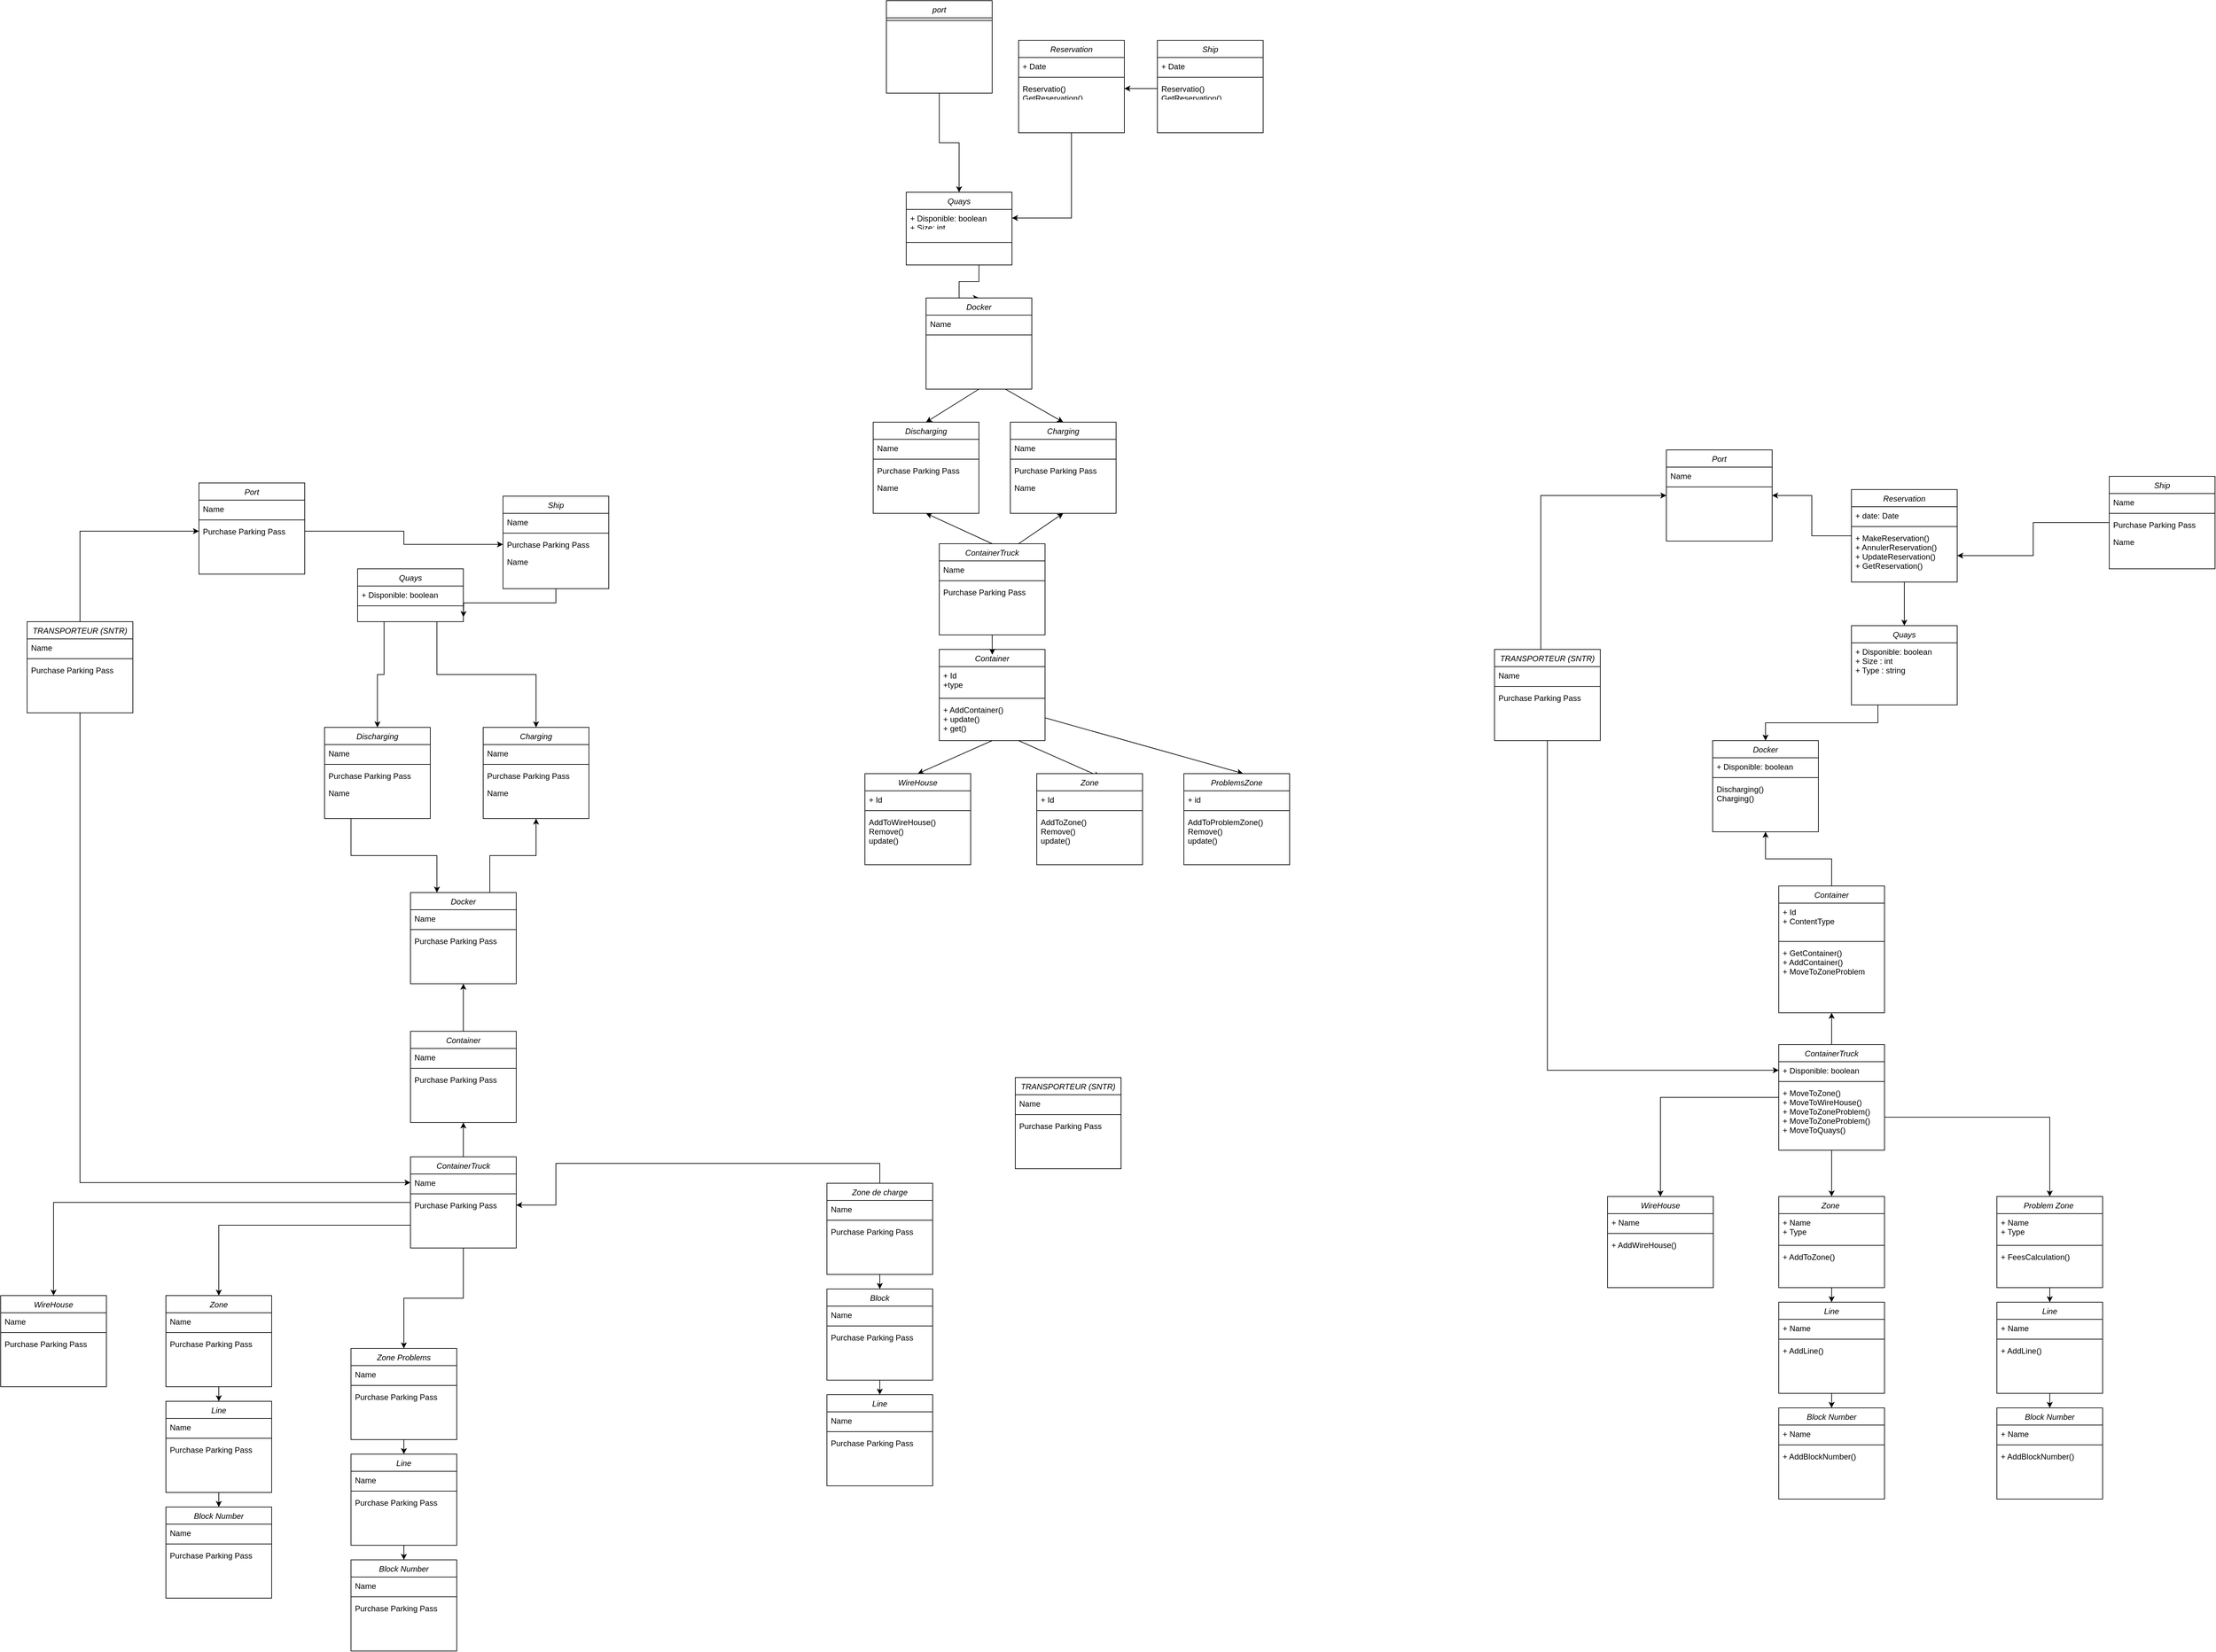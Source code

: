 <mxfile version="16.5.3" type="github">
  <diagram id="C5RBs43oDa-KdzZeNtuy" name="Page-1">
    <mxGraphModel dx="409" dy="1516" grid="1" gridSize="10" guides="1" tooltips="1" connect="1" arrows="1" fold="1" page="1" pageScale="1" pageWidth="827" pageHeight="1169" math="0" shadow="0">
      <root>
        <mxCell id="WIyWlLk6GJQsqaUBKTNV-0" />
        <mxCell id="WIyWlLk6GJQsqaUBKTNV-1" parent="WIyWlLk6GJQsqaUBKTNV-0" />
        <mxCell id="vCC_3p0MKLDlnvEX8sHB-110" style="edgeStyle=orthogonalEdgeStyle;rounded=0;orthogonalLoop=1;jettySize=auto;html=1;exitX=0.5;exitY=0;exitDx=0;exitDy=0;entryX=0.5;entryY=1;entryDx=0;entryDy=0;" parent="WIyWlLk6GJQsqaUBKTNV-1" source="vCC_3p0MKLDlnvEX8sHB-18" target="vCC_3p0MKLDlnvEX8sHB-118" edge="1">
          <mxGeometry relative="1" as="geometry" />
        </mxCell>
        <mxCell id="vCC_3p0MKLDlnvEX8sHB-124" style="edgeStyle=orthogonalEdgeStyle;rounded=0;orthogonalLoop=1;jettySize=auto;html=1;exitX=0.5;exitY=1;exitDx=0;exitDy=0;" parent="WIyWlLk6GJQsqaUBKTNV-1" source="vCC_3p0MKLDlnvEX8sHB-18" target="vCC_3p0MKLDlnvEX8sHB-60" edge="1">
          <mxGeometry relative="1" as="geometry" />
        </mxCell>
        <mxCell id="vCC_3p0MKLDlnvEX8sHB-132" style="edgeStyle=orthogonalEdgeStyle;rounded=0;orthogonalLoop=1;jettySize=auto;html=1;exitX=0;exitY=0.5;exitDx=0;exitDy=0;" parent="WIyWlLk6GJQsqaUBKTNV-1" source="vCC_3p0MKLDlnvEX8sHB-18" target="vCC_3p0MKLDlnvEX8sHB-128" edge="1">
          <mxGeometry relative="1" as="geometry" />
        </mxCell>
        <mxCell id="vCC_3p0MKLDlnvEX8sHB-18" value="ContainerTruck" style="swimlane;fontStyle=2;align=center;verticalAlign=top;childLayout=stackLayout;horizontal=1;startSize=26;horizontalStack=0;resizeParent=1;resizeLast=0;collapsible=1;marginBottom=0;rounded=0;shadow=0;strokeWidth=1;" parent="WIyWlLk6GJQsqaUBKTNV-1" vertex="1">
          <mxGeometry x="670" y="1040" width="160" height="138" as="geometry">
            <mxRectangle x="230" y="140" width="160" height="26" as="alternateBounds" />
          </mxGeometry>
        </mxCell>
        <mxCell id="vCC_3p0MKLDlnvEX8sHB-19" value="Name" style="text;align=left;verticalAlign=top;spacingLeft=4;spacingRight=4;overflow=hidden;rotatable=0;points=[[0,0.5],[1,0.5]];portConstraint=eastwest;" parent="vCC_3p0MKLDlnvEX8sHB-18" vertex="1">
          <mxGeometry y="26" width="160" height="26" as="geometry" />
        </mxCell>
        <mxCell id="vCC_3p0MKLDlnvEX8sHB-20" value="" style="line;html=1;strokeWidth=1;align=left;verticalAlign=middle;spacingTop=-1;spacingLeft=3;spacingRight=3;rotatable=0;labelPosition=right;points=[];portConstraint=eastwest;" parent="vCC_3p0MKLDlnvEX8sHB-18" vertex="1">
          <mxGeometry y="52" width="160" height="8" as="geometry" />
        </mxCell>
        <mxCell id="vCC_3p0MKLDlnvEX8sHB-21" value="Purchase Parking Pass" style="text;align=left;verticalAlign=top;spacingLeft=4;spacingRight=4;overflow=hidden;rotatable=0;points=[[0,0.5],[1,0.5]];portConstraint=eastwest;" parent="vCC_3p0MKLDlnvEX8sHB-18" vertex="1">
          <mxGeometry y="60" width="160" height="26" as="geometry" />
        </mxCell>
        <mxCell id="zkfFHV4jXpPFQw0GAbJ--0" value="Port" style="swimlane;fontStyle=2;align=center;verticalAlign=top;childLayout=stackLayout;horizontal=1;startSize=26;horizontalStack=0;resizeParent=1;resizeLast=0;collapsible=1;marginBottom=0;rounded=0;shadow=0;strokeWidth=1;" parent="WIyWlLk6GJQsqaUBKTNV-1" vertex="1">
          <mxGeometry x="350" y="20" width="160" height="138" as="geometry">
            <mxRectangle x="230" y="140" width="160" height="26" as="alternateBounds" />
          </mxGeometry>
        </mxCell>
        <mxCell id="zkfFHV4jXpPFQw0GAbJ--1" value="Name" style="text;align=left;verticalAlign=top;spacingLeft=4;spacingRight=4;overflow=hidden;rotatable=0;points=[[0,0.5],[1,0.5]];portConstraint=eastwest;" parent="zkfFHV4jXpPFQw0GAbJ--0" vertex="1">
          <mxGeometry y="26" width="160" height="26" as="geometry" />
        </mxCell>
        <mxCell id="zkfFHV4jXpPFQw0GAbJ--4" value="" style="line;html=1;strokeWidth=1;align=left;verticalAlign=middle;spacingTop=-1;spacingLeft=3;spacingRight=3;rotatable=0;labelPosition=right;points=[];portConstraint=eastwest;" parent="zkfFHV4jXpPFQw0GAbJ--0" vertex="1">
          <mxGeometry y="52" width="160" height="8" as="geometry" />
        </mxCell>
        <mxCell id="zkfFHV4jXpPFQw0GAbJ--5" value="Purchase Parking Pass" style="text;align=left;verticalAlign=top;spacingLeft=4;spacingRight=4;overflow=hidden;rotatable=0;points=[[0,0.5],[1,0.5]];portConstraint=eastwest;" parent="zkfFHV4jXpPFQw0GAbJ--0" vertex="1">
          <mxGeometry y="60" width="160" height="26" as="geometry" />
        </mxCell>
        <mxCell id="vCC_3p0MKLDlnvEX8sHB-85" style="edgeStyle=orthogonalEdgeStyle;rounded=0;orthogonalLoop=1;jettySize=auto;html=1;exitX=0.25;exitY=1;exitDx=0;exitDy=0;entryX=0.5;entryY=0;entryDx=0;entryDy=0;" parent="WIyWlLk6GJQsqaUBKTNV-1" source="vCC_3p0MKLDlnvEX8sHB-0" target="vCC_3p0MKLDlnvEX8sHB-11" edge="1">
          <mxGeometry relative="1" as="geometry" />
        </mxCell>
        <mxCell id="vCC_3p0MKLDlnvEX8sHB-87" style="edgeStyle=orthogonalEdgeStyle;rounded=0;orthogonalLoop=1;jettySize=auto;html=1;exitX=0.75;exitY=1;exitDx=0;exitDy=0;entryX=0.5;entryY=0;entryDx=0;entryDy=0;" parent="WIyWlLk6GJQsqaUBKTNV-1" source="vCC_3p0MKLDlnvEX8sHB-0" target="vCC_3p0MKLDlnvEX8sHB-5" edge="1">
          <mxGeometry relative="1" as="geometry" />
        </mxCell>
        <mxCell id="vCC_3p0MKLDlnvEX8sHB-0" value="Quays" style="swimlane;fontStyle=2;align=center;verticalAlign=top;childLayout=stackLayout;horizontal=1;startSize=26;horizontalStack=0;resizeParent=1;resizeLast=0;collapsible=1;marginBottom=0;rounded=0;shadow=0;strokeWidth=1;" parent="WIyWlLk6GJQsqaUBKTNV-1" vertex="1">
          <mxGeometry x="590" y="150" width="160" height="80" as="geometry">
            <mxRectangle x="230" y="140" width="160" height="26" as="alternateBounds" />
          </mxGeometry>
        </mxCell>
        <mxCell id="vCC_3p0MKLDlnvEX8sHB-1" value="+ Disponible: boolean&#xa;" style="text;align=left;verticalAlign=top;spacingLeft=4;spacingRight=4;overflow=hidden;rotatable=0;points=[[0,0.5],[1,0.5]];portConstraint=eastwest;" parent="vCC_3p0MKLDlnvEX8sHB-0" vertex="1">
          <mxGeometry y="26" width="160" height="26" as="geometry" />
        </mxCell>
        <mxCell id="vCC_3p0MKLDlnvEX8sHB-2" value="" style="line;html=1;strokeWidth=1;align=left;verticalAlign=middle;spacingTop=-1;spacingLeft=3;spacingRight=3;rotatable=0;labelPosition=right;points=[];portConstraint=eastwest;" parent="vCC_3p0MKLDlnvEX8sHB-0" vertex="1">
          <mxGeometry y="52" width="160" height="8" as="geometry" />
        </mxCell>
        <mxCell id="vCC_3p0MKLDlnvEX8sHB-5" value="Charging" style="swimlane;fontStyle=2;align=center;verticalAlign=top;childLayout=stackLayout;horizontal=1;startSize=26;horizontalStack=0;resizeParent=1;resizeLast=0;collapsible=1;marginBottom=0;rounded=0;shadow=0;strokeWidth=1;" parent="WIyWlLk6GJQsqaUBKTNV-1" vertex="1">
          <mxGeometry x="780" y="390" width="160" height="138" as="geometry">
            <mxRectangle x="230" y="140" width="160" height="26" as="alternateBounds" />
          </mxGeometry>
        </mxCell>
        <mxCell id="vCC_3p0MKLDlnvEX8sHB-6" value="Name" style="text;align=left;verticalAlign=top;spacingLeft=4;spacingRight=4;overflow=hidden;rotatable=0;points=[[0,0.5],[1,0.5]];portConstraint=eastwest;" parent="vCC_3p0MKLDlnvEX8sHB-5" vertex="1">
          <mxGeometry y="26" width="160" height="26" as="geometry" />
        </mxCell>
        <mxCell id="vCC_3p0MKLDlnvEX8sHB-7" value="" style="line;html=1;strokeWidth=1;align=left;verticalAlign=middle;spacingTop=-1;spacingLeft=3;spacingRight=3;rotatable=0;labelPosition=right;points=[];portConstraint=eastwest;" parent="vCC_3p0MKLDlnvEX8sHB-5" vertex="1">
          <mxGeometry y="52" width="160" height="8" as="geometry" />
        </mxCell>
        <mxCell id="vCC_3p0MKLDlnvEX8sHB-8" value="Purchase Parking Pass" style="text;align=left;verticalAlign=top;spacingLeft=4;spacingRight=4;overflow=hidden;rotatable=0;points=[[0,0.5],[1,0.5]];portConstraint=eastwest;" parent="vCC_3p0MKLDlnvEX8sHB-5" vertex="1">
          <mxGeometry y="60" width="160" height="26" as="geometry" />
        </mxCell>
        <mxCell id="vCC_3p0MKLDlnvEX8sHB-9" value="Name" style="text;align=left;verticalAlign=top;spacingLeft=4;spacingRight=4;overflow=hidden;rotatable=0;points=[[0,0.5],[1,0.5]];portConstraint=eastwest;" parent="vCC_3p0MKLDlnvEX8sHB-5" vertex="1">
          <mxGeometry y="86" width="160" height="26" as="geometry" />
        </mxCell>
        <mxCell id="vCC_3p0MKLDlnvEX8sHB-107" style="edgeStyle=orthogonalEdgeStyle;rounded=0;orthogonalLoop=1;jettySize=auto;html=1;exitX=0.25;exitY=1;exitDx=0;exitDy=0;entryX=0.25;entryY=0;entryDx=0;entryDy=0;" parent="WIyWlLk6GJQsqaUBKTNV-1" source="vCC_3p0MKLDlnvEX8sHB-11" target="vCC_3p0MKLDlnvEX8sHB-22" edge="1">
          <mxGeometry relative="1" as="geometry" />
        </mxCell>
        <mxCell id="vCC_3p0MKLDlnvEX8sHB-11" value="Discharging" style="swimlane;fontStyle=2;align=center;verticalAlign=top;childLayout=stackLayout;horizontal=1;startSize=26;horizontalStack=0;resizeParent=1;resizeLast=0;collapsible=1;marginBottom=0;rounded=0;shadow=0;strokeWidth=1;" parent="WIyWlLk6GJQsqaUBKTNV-1" vertex="1">
          <mxGeometry x="540" y="390" width="160" height="138" as="geometry">
            <mxRectangle x="230" y="140" width="160" height="26" as="alternateBounds" />
          </mxGeometry>
        </mxCell>
        <mxCell id="vCC_3p0MKLDlnvEX8sHB-12" value="Name" style="text;align=left;verticalAlign=top;spacingLeft=4;spacingRight=4;overflow=hidden;rotatable=0;points=[[0,0.5],[1,0.5]];portConstraint=eastwest;" parent="vCC_3p0MKLDlnvEX8sHB-11" vertex="1">
          <mxGeometry y="26" width="160" height="26" as="geometry" />
        </mxCell>
        <mxCell id="vCC_3p0MKLDlnvEX8sHB-13" value="" style="line;html=1;strokeWidth=1;align=left;verticalAlign=middle;spacingTop=-1;spacingLeft=3;spacingRight=3;rotatable=0;labelPosition=right;points=[];portConstraint=eastwest;" parent="vCC_3p0MKLDlnvEX8sHB-11" vertex="1">
          <mxGeometry y="52" width="160" height="8" as="geometry" />
        </mxCell>
        <mxCell id="vCC_3p0MKLDlnvEX8sHB-14" value="Purchase Parking Pass" style="text;align=left;verticalAlign=top;spacingLeft=4;spacingRight=4;overflow=hidden;rotatable=0;points=[[0,0.5],[1,0.5]];portConstraint=eastwest;" parent="vCC_3p0MKLDlnvEX8sHB-11" vertex="1">
          <mxGeometry y="60" width="160" height="26" as="geometry" />
        </mxCell>
        <mxCell id="vCC_3p0MKLDlnvEX8sHB-15" value="Name" style="text;align=left;verticalAlign=top;spacingLeft=4;spacingRight=4;overflow=hidden;rotatable=0;points=[[0,0.5],[1,0.5]];portConstraint=eastwest;" parent="vCC_3p0MKLDlnvEX8sHB-11" vertex="1">
          <mxGeometry y="86" width="160" height="26" as="geometry" />
        </mxCell>
        <mxCell id="vCC_3p0MKLDlnvEX8sHB-22" value="Docker" style="swimlane;fontStyle=2;align=center;verticalAlign=top;childLayout=stackLayout;horizontal=1;startSize=26;horizontalStack=0;resizeParent=1;resizeLast=0;collapsible=1;marginBottom=0;rounded=0;shadow=0;strokeWidth=1;" parent="WIyWlLk6GJQsqaUBKTNV-1" vertex="1">
          <mxGeometry x="670" y="640" width="160" height="138" as="geometry">
            <mxRectangle x="230" y="140" width="160" height="26" as="alternateBounds" />
          </mxGeometry>
        </mxCell>
        <mxCell id="vCC_3p0MKLDlnvEX8sHB-23" value="Name" style="text;align=left;verticalAlign=top;spacingLeft=4;spacingRight=4;overflow=hidden;rotatable=0;points=[[0,0.5],[1,0.5]];portConstraint=eastwest;" parent="vCC_3p0MKLDlnvEX8sHB-22" vertex="1">
          <mxGeometry y="26" width="160" height="26" as="geometry" />
        </mxCell>
        <mxCell id="vCC_3p0MKLDlnvEX8sHB-24" value="" style="line;html=1;strokeWidth=1;align=left;verticalAlign=middle;spacingTop=-1;spacingLeft=3;spacingRight=3;rotatable=0;labelPosition=right;points=[];portConstraint=eastwest;" parent="vCC_3p0MKLDlnvEX8sHB-22" vertex="1">
          <mxGeometry y="52" width="160" height="8" as="geometry" />
        </mxCell>
        <mxCell id="vCC_3p0MKLDlnvEX8sHB-25" value="Purchase Parking Pass" style="text;align=left;verticalAlign=top;spacingLeft=4;spacingRight=4;overflow=hidden;rotatable=0;points=[[0,0.5],[1,0.5]];portConstraint=eastwest;" parent="vCC_3p0MKLDlnvEX8sHB-22" vertex="1">
          <mxGeometry y="60" width="160" height="26" as="geometry" />
        </mxCell>
        <mxCell id="vCC_3p0MKLDlnvEX8sHB-91" style="edgeStyle=orthogonalEdgeStyle;rounded=0;orthogonalLoop=1;jettySize=auto;html=1;exitX=0.5;exitY=1;exitDx=0;exitDy=0;entryX=0.5;entryY=0;entryDx=0;entryDy=0;" parent="WIyWlLk6GJQsqaUBKTNV-1" source="vCC_3p0MKLDlnvEX8sHB-26" target="vCC_3p0MKLDlnvEX8sHB-30" edge="1">
          <mxGeometry relative="1" as="geometry" />
        </mxCell>
        <mxCell id="vCC_3p0MKLDlnvEX8sHB-26" value="Zone" style="swimlane;fontStyle=2;align=center;verticalAlign=top;childLayout=stackLayout;horizontal=1;startSize=26;horizontalStack=0;resizeParent=1;resizeLast=0;collapsible=1;marginBottom=0;rounded=0;shadow=0;strokeWidth=1;" parent="WIyWlLk6GJQsqaUBKTNV-1" vertex="1">
          <mxGeometry x="300" y="1250" width="160" height="138" as="geometry">
            <mxRectangle x="230" y="140" width="160" height="26" as="alternateBounds" />
          </mxGeometry>
        </mxCell>
        <mxCell id="vCC_3p0MKLDlnvEX8sHB-27" value="Name" style="text;align=left;verticalAlign=top;spacingLeft=4;spacingRight=4;overflow=hidden;rotatable=0;points=[[0,0.5],[1,0.5]];portConstraint=eastwest;" parent="vCC_3p0MKLDlnvEX8sHB-26" vertex="1">
          <mxGeometry y="26" width="160" height="26" as="geometry" />
        </mxCell>
        <mxCell id="vCC_3p0MKLDlnvEX8sHB-28" value="" style="line;html=1;strokeWidth=1;align=left;verticalAlign=middle;spacingTop=-1;spacingLeft=3;spacingRight=3;rotatable=0;labelPosition=right;points=[];portConstraint=eastwest;" parent="vCC_3p0MKLDlnvEX8sHB-26" vertex="1">
          <mxGeometry y="52" width="160" height="8" as="geometry" />
        </mxCell>
        <mxCell id="vCC_3p0MKLDlnvEX8sHB-29" value="Purchase Parking Pass" style="text;align=left;verticalAlign=top;spacingLeft=4;spacingRight=4;overflow=hidden;rotatable=0;points=[[0,0.5],[1,0.5]];portConstraint=eastwest;" parent="vCC_3p0MKLDlnvEX8sHB-26" vertex="1">
          <mxGeometry y="60" width="160" height="26" as="geometry" />
        </mxCell>
        <mxCell id="vCC_3p0MKLDlnvEX8sHB-92" style="edgeStyle=orthogonalEdgeStyle;rounded=0;orthogonalLoop=1;jettySize=auto;html=1;exitX=0.5;exitY=1;exitDx=0;exitDy=0;entryX=0.5;entryY=0;entryDx=0;entryDy=0;" parent="WIyWlLk6GJQsqaUBKTNV-1" source="vCC_3p0MKLDlnvEX8sHB-30" target="vCC_3p0MKLDlnvEX8sHB-35" edge="1">
          <mxGeometry relative="1" as="geometry" />
        </mxCell>
        <mxCell id="vCC_3p0MKLDlnvEX8sHB-30" value="Line" style="swimlane;fontStyle=2;align=center;verticalAlign=top;childLayout=stackLayout;horizontal=1;startSize=26;horizontalStack=0;resizeParent=1;resizeLast=0;collapsible=1;marginBottom=0;rounded=0;shadow=0;strokeWidth=1;" parent="WIyWlLk6GJQsqaUBKTNV-1" vertex="1">
          <mxGeometry x="300" y="1410" width="160" height="138" as="geometry">
            <mxRectangle x="230" y="140" width="160" height="26" as="alternateBounds" />
          </mxGeometry>
        </mxCell>
        <mxCell id="vCC_3p0MKLDlnvEX8sHB-31" value="Name" style="text;align=left;verticalAlign=top;spacingLeft=4;spacingRight=4;overflow=hidden;rotatable=0;points=[[0,0.5],[1,0.5]];portConstraint=eastwest;" parent="vCC_3p0MKLDlnvEX8sHB-30" vertex="1">
          <mxGeometry y="26" width="160" height="26" as="geometry" />
        </mxCell>
        <mxCell id="vCC_3p0MKLDlnvEX8sHB-32" value="" style="line;html=1;strokeWidth=1;align=left;verticalAlign=middle;spacingTop=-1;spacingLeft=3;spacingRight=3;rotatable=0;labelPosition=right;points=[];portConstraint=eastwest;" parent="vCC_3p0MKLDlnvEX8sHB-30" vertex="1">
          <mxGeometry y="52" width="160" height="8" as="geometry" />
        </mxCell>
        <mxCell id="vCC_3p0MKLDlnvEX8sHB-33" value="Purchase Parking Pass" style="text;align=left;verticalAlign=top;spacingLeft=4;spacingRight=4;overflow=hidden;rotatable=0;points=[[0,0.5],[1,0.5]];portConstraint=eastwest;" parent="vCC_3p0MKLDlnvEX8sHB-30" vertex="1">
          <mxGeometry y="60" width="160" height="26" as="geometry" />
        </mxCell>
        <mxCell id="vCC_3p0MKLDlnvEX8sHB-35" value="Block Number" style="swimlane;fontStyle=2;align=center;verticalAlign=top;childLayout=stackLayout;horizontal=1;startSize=26;horizontalStack=0;resizeParent=1;resizeLast=0;collapsible=1;marginBottom=0;rounded=0;shadow=0;strokeWidth=1;" parent="WIyWlLk6GJQsqaUBKTNV-1" vertex="1">
          <mxGeometry x="300" y="1570" width="160" height="138" as="geometry">
            <mxRectangle x="230" y="140" width="160" height="26" as="alternateBounds" />
          </mxGeometry>
        </mxCell>
        <mxCell id="vCC_3p0MKLDlnvEX8sHB-36" value="Name" style="text;align=left;verticalAlign=top;spacingLeft=4;spacingRight=4;overflow=hidden;rotatable=0;points=[[0,0.5],[1,0.5]];portConstraint=eastwest;" parent="vCC_3p0MKLDlnvEX8sHB-35" vertex="1">
          <mxGeometry y="26" width="160" height="26" as="geometry" />
        </mxCell>
        <mxCell id="vCC_3p0MKLDlnvEX8sHB-37" value="" style="line;html=1;strokeWidth=1;align=left;verticalAlign=middle;spacingTop=-1;spacingLeft=3;spacingRight=3;rotatable=0;labelPosition=right;points=[];portConstraint=eastwest;" parent="vCC_3p0MKLDlnvEX8sHB-35" vertex="1">
          <mxGeometry y="52" width="160" height="8" as="geometry" />
        </mxCell>
        <mxCell id="vCC_3p0MKLDlnvEX8sHB-38" value="Purchase Parking Pass" style="text;align=left;verticalAlign=top;spacingLeft=4;spacingRight=4;overflow=hidden;rotatable=0;points=[[0,0.5],[1,0.5]];portConstraint=eastwest;" parent="vCC_3p0MKLDlnvEX8sHB-35" vertex="1">
          <mxGeometry y="60" width="160" height="26" as="geometry" />
        </mxCell>
        <mxCell id="vCC_3p0MKLDlnvEX8sHB-125" style="edgeStyle=orthogonalEdgeStyle;rounded=0;orthogonalLoop=1;jettySize=auto;html=1;exitX=0.5;exitY=0;exitDx=0;exitDy=0;entryX=0;entryY=0.5;entryDx=0;entryDy=0;" parent="WIyWlLk6GJQsqaUBKTNV-1" source="vCC_3p0MKLDlnvEX8sHB-43" target="zkfFHV4jXpPFQw0GAbJ--5" edge="1">
          <mxGeometry relative="1" as="geometry" />
        </mxCell>
        <mxCell id="vCC_3p0MKLDlnvEX8sHB-126" style="edgeStyle=orthogonalEdgeStyle;rounded=0;orthogonalLoop=1;jettySize=auto;html=1;exitX=0.5;exitY=1;exitDx=0;exitDy=0;entryX=0;entryY=0.5;entryDx=0;entryDy=0;" parent="WIyWlLk6GJQsqaUBKTNV-1" source="vCC_3p0MKLDlnvEX8sHB-43" target="vCC_3p0MKLDlnvEX8sHB-19" edge="1">
          <mxGeometry relative="1" as="geometry" />
        </mxCell>
        <mxCell id="vCC_3p0MKLDlnvEX8sHB-43" value="TRANSPORTEUR (SNTR)" style="swimlane;fontStyle=2;align=center;verticalAlign=top;childLayout=stackLayout;horizontal=1;startSize=26;horizontalStack=0;resizeParent=1;resizeLast=0;collapsible=1;marginBottom=0;rounded=0;shadow=0;strokeWidth=1;" parent="WIyWlLk6GJQsqaUBKTNV-1" vertex="1">
          <mxGeometry x="90" y="230" width="160" height="138" as="geometry">
            <mxRectangle x="230" y="140" width="160" height="26" as="alternateBounds" />
          </mxGeometry>
        </mxCell>
        <mxCell id="vCC_3p0MKLDlnvEX8sHB-44" value="Name" style="text;align=left;verticalAlign=top;spacingLeft=4;spacingRight=4;overflow=hidden;rotatable=0;points=[[0,0.5],[1,0.5]];portConstraint=eastwest;" parent="vCC_3p0MKLDlnvEX8sHB-43" vertex="1">
          <mxGeometry y="26" width="160" height="26" as="geometry" />
        </mxCell>
        <mxCell id="vCC_3p0MKLDlnvEX8sHB-45" value="" style="line;html=1;strokeWidth=1;align=left;verticalAlign=middle;spacingTop=-1;spacingLeft=3;spacingRight=3;rotatable=0;labelPosition=right;points=[];portConstraint=eastwest;" parent="vCC_3p0MKLDlnvEX8sHB-43" vertex="1">
          <mxGeometry y="52" width="160" height="8" as="geometry" />
        </mxCell>
        <mxCell id="vCC_3p0MKLDlnvEX8sHB-46" value="Purchase Parking Pass" style="text;align=left;verticalAlign=top;spacingLeft=4;spacingRight=4;overflow=hidden;rotatable=0;points=[[0,0.5],[1,0.5]];portConstraint=eastwest;" parent="vCC_3p0MKLDlnvEX8sHB-43" vertex="1">
          <mxGeometry y="60" width="160" height="26" as="geometry" />
        </mxCell>
        <mxCell id="vCC_3p0MKLDlnvEX8sHB-84" style="edgeStyle=orthogonalEdgeStyle;rounded=0;orthogonalLoop=1;jettySize=auto;html=1;exitX=0.5;exitY=1;exitDx=0;exitDy=0;entryX=1;entryY=0.5;entryDx=0;entryDy=0;" parent="WIyWlLk6GJQsqaUBKTNV-1" source="vCC_3p0MKLDlnvEX8sHB-47" edge="1">
          <mxGeometry relative="1" as="geometry">
            <mxPoint x="750.0" y="223" as="targetPoint" />
          </mxGeometry>
        </mxCell>
        <mxCell id="vCC_3p0MKLDlnvEX8sHB-47" value="Ship" style="swimlane;fontStyle=2;align=center;verticalAlign=top;childLayout=stackLayout;horizontal=1;startSize=26;horizontalStack=0;resizeParent=1;resizeLast=0;collapsible=1;marginBottom=0;rounded=0;shadow=0;strokeWidth=1;" parent="WIyWlLk6GJQsqaUBKTNV-1" vertex="1">
          <mxGeometry x="810" y="40" width="160" height="140" as="geometry">
            <mxRectangle x="230" y="140" width="160" height="26" as="alternateBounds" />
          </mxGeometry>
        </mxCell>
        <mxCell id="vCC_3p0MKLDlnvEX8sHB-48" value="Name" style="text;align=left;verticalAlign=top;spacingLeft=4;spacingRight=4;overflow=hidden;rotatable=0;points=[[0,0.5],[1,0.5]];portConstraint=eastwest;" parent="vCC_3p0MKLDlnvEX8sHB-47" vertex="1">
          <mxGeometry y="26" width="160" height="26" as="geometry" />
        </mxCell>
        <mxCell id="vCC_3p0MKLDlnvEX8sHB-49" value="" style="line;html=1;strokeWidth=1;align=left;verticalAlign=middle;spacingTop=-1;spacingLeft=3;spacingRight=3;rotatable=0;labelPosition=right;points=[];portConstraint=eastwest;" parent="vCC_3p0MKLDlnvEX8sHB-47" vertex="1">
          <mxGeometry y="52" width="160" height="8" as="geometry" />
        </mxCell>
        <mxCell id="vCC_3p0MKLDlnvEX8sHB-50" value="Purchase Parking Pass" style="text;align=left;verticalAlign=top;spacingLeft=4;spacingRight=4;overflow=hidden;rotatable=0;points=[[0,0.5],[1,0.5]];portConstraint=eastwest;" parent="vCC_3p0MKLDlnvEX8sHB-47" vertex="1">
          <mxGeometry y="60" width="160" height="26" as="geometry" />
        </mxCell>
        <mxCell id="vCC_3p0MKLDlnvEX8sHB-51" value="Name" style="text;align=left;verticalAlign=top;spacingLeft=4;spacingRight=4;overflow=hidden;rotatable=0;points=[[0,0.5],[1,0.5]];portConstraint=eastwest;" parent="vCC_3p0MKLDlnvEX8sHB-47" vertex="1">
          <mxGeometry y="86" width="160" height="26" as="geometry" />
        </mxCell>
        <mxCell id="vCC_3p0MKLDlnvEX8sHB-52" value="Block Number" style="swimlane;fontStyle=2;align=center;verticalAlign=top;childLayout=stackLayout;horizontal=1;startSize=26;horizontalStack=0;resizeParent=1;resizeLast=0;collapsible=1;marginBottom=0;rounded=0;shadow=0;strokeWidth=1;" parent="WIyWlLk6GJQsqaUBKTNV-1" vertex="1">
          <mxGeometry x="580" y="1650" width="160" height="138" as="geometry">
            <mxRectangle x="230" y="140" width="160" height="26" as="alternateBounds" />
          </mxGeometry>
        </mxCell>
        <mxCell id="vCC_3p0MKLDlnvEX8sHB-53" value="Name" style="text;align=left;verticalAlign=top;spacingLeft=4;spacingRight=4;overflow=hidden;rotatable=0;points=[[0,0.5],[1,0.5]];portConstraint=eastwest;" parent="vCC_3p0MKLDlnvEX8sHB-52" vertex="1">
          <mxGeometry y="26" width="160" height="26" as="geometry" />
        </mxCell>
        <mxCell id="vCC_3p0MKLDlnvEX8sHB-54" value="" style="line;html=1;strokeWidth=1;align=left;verticalAlign=middle;spacingTop=-1;spacingLeft=3;spacingRight=3;rotatable=0;labelPosition=right;points=[];portConstraint=eastwest;" parent="vCC_3p0MKLDlnvEX8sHB-52" vertex="1">
          <mxGeometry y="52" width="160" height="8" as="geometry" />
        </mxCell>
        <mxCell id="vCC_3p0MKLDlnvEX8sHB-55" value="Purchase Parking Pass" style="text;align=left;verticalAlign=top;spacingLeft=4;spacingRight=4;overflow=hidden;rotatable=0;points=[[0,0.5],[1,0.5]];portConstraint=eastwest;" parent="vCC_3p0MKLDlnvEX8sHB-52" vertex="1">
          <mxGeometry y="60" width="160" height="26" as="geometry" />
        </mxCell>
        <mxCell id="vCC_3p0MKLDlnvEX8sHB-103" style="edgeStyle=orthogonalEdgeStyle;rounded=0;orthogonalLoop=1;jettySize=auto;html=1;exitX=0.5;exitY=1;exitDx=0;exitDy=0;entryX=0.5;entryY=0;entryDx=0;entryDy=0;" parent="WIyWlLk6GJQsqaUBKTNV-1" source="vCC_3p0MKLDlnvEX8sHB-56" target="vCC_3p0MKLDlnvEX8sHB-52" edge="1">
          <mxGeometry relative="1" as="geometry" />
        </mxCell>
        <mxCell id="vCC_3p0MKLDlnvEX8sHB-56" value="Line" style="swimlane;fontStyle=2;align=center;verticalAlign=top;childLayout=stackLayout;horizontal=1;startSize=26;horizontalStack=0;resizeParent=1;resizeLast=0;collapsible=1;marginBottom=0;rounded=0;shadow=0;strokeWidth=1;" parent="WIyWlLk6GJQsqaUBKTNV-1" vertex="1">
          <mxGeometry x="580" y="1490" width="160" height="138" as="geometry">
            <mxRectangle x="230" y="140" width="160" height="26" as="alternateBounds" />
          </mxGeometry>
        </mxCell>
        <mxCell id="vCC_3p0MKLDlnvEX8sHB-57" value="Name" style="text;align=left;verticalAlign=top;spacingLeft=4;spacingRight=4;overflow=hidden;rotatable=0;points=[[0,0.5],[1,0.5]];portConstraint=eastwest;" parent="vCC_3p0MKLDlnvEX8sHB-56" vertex="1">
          <mxGeometry y="26" width="160" height="26" as="geometry" />
        </mxCell>
        <mxCell id="vCC_3p0MKLDlnvEX8sHB-58" value="" style="line;html=1;strokeWidth=1;align=left;verticalAlign=middle;spacingTop=-1;spacingLeft=3;spacingRight=3;rotatable=0;labelPosition=right;points=[];portConstraint=eastwest;" parent="vCC_3p0MKLDlnvEX8sHB-56" vertex="1">
          <mxGeometry y="52" width="160" height="8" as="geometry" />
        </mxCell>
        <mxCell id="vCC_3p0MKLDlnvEX8sHB-59" value="Purchase Parking Pass" style="text;align=left;verticalAlign=top;spacingLeft=4;spacingRight=4;overflow=hidden;rotatable=0;points=[[0,0.5],[1,0.5]];portConstraint=eastwest;" parent="vCC_3p0MKLDlnvEX8sHB-56" vertex="1">
          <mxGeometry y="60" width="160" height="26" as="geometry" />
        </mxCell>
        <mxCell id="vCC_3p0MKLDlnvEX8sHB-102" style="edgeStyle=orthogonalEdgeStyle;rounded=0;orthogonalLoop=1;jettySize=auto;html=1;exitX=0.5;exitY=1;exitDx=0;exitDy=0;" parent="WIyWlLk6GJQsqaUBKTNV-1" source="vCC_3p0MKLDlnvEX8sHB-60" target="vCC_3p0MKLDlnvEX8sHB-56" edge="1">
          <mxGeometry relative="1" as="geometry" />
        </mxCell>
        <mxCell id="vCC_3p0MKLDlnvEX8sHB-60" value="Zone Problems" style="swimlane;fontStyle=2;align=center;verticalAlign=top;childLayout=stackLayout;horizontal=1;startSize=26;horizontalStack=0;resizeParent=1;resizeLast=0;collapsible=1;marginBottom=0;rounded=0;shadow=0;strokeWidth=1;" parent="WIyWlLk6GJQsqaUBKTNV-1" vertex="1">
          <mxGeometry x="580" y="1330" width="160" height="138" as="geometry">
            <mxRectangle x="230" y="140" width="160" height="26" as="alternateBounds" />
          </mxGeometry>
        </mxCell>
        <mxCell id="vCC_3p0MKLDlnvEX8sHB-61" value="Name" style="text;align=left;verticalAlign=top;spacingLeft=4;spacingRight=4;overflow=hidden;rotatable=0;points=[[0,0.5],[1,0.5]];portConstraint=eastwest;" parent="vCC_3p0MKLDlnvEX8sHB-60" vertex="1">
          <mxGeometry y="26" width="160" height="26" as="geometry" />
        </mxCell>
        <mxCell id="vCC_3p0MKLDlnvEX8sHB-62" value="" style="line;html=1;strokeWidth=1;align=left;verticalAlign=middle;spacingTop=-1;spacingLeft=3;spacingRight=3;rotatable=0;labelPosition=right;points=[];portConstraint=eastwest;" parent="vCC_3p0MKLDlnvEX8sHB-60" vertex="1">
          <mxGeometry y="52" width="160" height="8" as="geometry" />
        </mxCell>
        <mxCell id="vCC_3p0MKLDlnvEX8sHB-63" value="Purchase Parking Pass" style="text;align=left;verticalAlign=top;spacingLeft=4;spacingRight=4;overflow=hidden;rotatable=0;points=[[0,0.5],[1,0.5]];portConstraint=eastwest;" parent="vCC_3p0MKLDlnvEX8sHB-60" vertex="1">
          <mxGeometry y="60" width="160" height="26" as="geometry" />
        </mxCell>
        <mxCell id="vCC_3p0MKLDlnvEX8sHB-89" style="edgeStyle=orthogonalEdgeStyle;rounded=0;orthogonalLoop=1;jettySize=auto;html=1;exitX=0.5;exitY=1;exitDx=0;exitDy=0;entryX=0.5;entryY=0;entryDx=0;entryDy=0;" parent="WIyWlLk6GJQsqaUBKTNV-1" source="vCC_3p0MKLDlnvEX8sHB-64" target="vCC_3p0MKLDlnvEX8sHB-68" edge="1">
          <mxGeometry relative="1" as="geometry" />
        </mxCell>
        <mxCell id="vCC_3p0MKLDlnvEX8sHB-108" style="edgeStyle=orthogonalEdgeStyle;rounded=0;orthogonalLoop=1;jettySize=auto;html=1;exitX=0.5;exitY=0;exitDx=0;exitDy=0;entryX=1;entryY=0.5;entryDx=0;entryDy=0;" parent="WIyWlLk6GJQsqaUBKTNV-1" source="vCC_3p0MKLDlnvEX8sHB-64" target="vCC_3p0MKLDlnvEX8sHB-21" edge="1">
          <mxGeometry relative="1" as="geometry">
            <Array as="points">
              <mxPoint x="1380" y="1050" />
              <mxPoint x="890" y="1050" />
              <mxPoint x="890" y="1113" />
            </Array>
          </mxGeometry>
        </mxCell>
        <mxCell id="vCC_3p0MKLDlnvEX8sHB-64" value="Zone de charge" style="swimlane;fontStyle=2;align=center;verticalAlign=top;childLayout=stackLayout;horizontal=1;startSize=26;horizontalStack=0;resizeParent=1;resizeLast=0;collapsible=1;marginBottom=0;rounded=0;shadow=0;strokeWidth=1;" parent="WIyWlLk6GJQsqaUBKTNV-1" vertex="1">
          <mxGeometry x="1300" y="1080" width="160" height="138" as="geometry">
            <mxRectangle x="230" y="140" width="160" height="26" as="alternateBounds" />
          </mxGeometry>
        </mxCell>
        <mxCell id="vCC_3p0MKLDlnvEX8sHB-65" value="Name" style="text;align=left;verticalAlign=top;spacingLeft=4;spacingRight=4;overflow=hidden;rotatable=0;points=[[0,0.5],[1,0.5]];portConstraint=eastwest;" parent="vCC_3p0MKLDlnvEX8sHB-64" vertex="1">
          <mxGeometry y="26" width="160" height="26" as="geometry" />
        </mxCell>
        <mxCell id="vCC_3p0MKLDlnvEX8sHB-66" value="" style="line;html=1;strokeWidth=1;align=left;verticalAlign=middle;spacingTop=-1;spacingLeft=3;spacingRight=3;rotatable=0;labelPosition=right;points=[];portConstraint=eastwest;" parent="vCC_3p0MKLDlnvEX8sHB-64" vertex="1">
          <mxGeometry y="52" width="160" height="8" as="geometry" />
        </mxCell>
        <mxCell id="vCC_3p0MKLDlnvEX8sHB-67" value="Purchase Parking Pass" style="text;align=left;verticalAlign=top;spacingLeft=4;spacingRight=4;overflow=hidden;rotatable=0;points=[[0,0.5],[1,0.5]];portConstraint=eastwest;" parent="vCC_3p0MKLDlnvEX8sHB-64" vertex="1">
          <mxGeometry y="60" width="160" height="26" as="geometry" />
        </mxCell>
        <mxCell id="vCC_3p0MKLDlnvEX8sHB-90" style="edgeStyle=orthogonalEdgeStyle;rounded=0;orthogonalLoop=1;jettySize=auto;html=1;exitX=0.5;exitY=1;exitDx=0;exitDy=0;entryX=0.5;entryY=0;entryDx=0;entryDy=0;" parent="WIyWlLk6GJQsqaUBKTNV-1" source="vCC_3p0MKLDlnvEX8sHB-68" target="vCC_3p0MKLDlnvEX8sHB-72" edge="1">
          <mxGeometry relative="1" as="geometry" />
        </mxCell>
        <mxCell id="vCC_3p0MKLDlnvEX8sHB-68" value="Block" style="swimlane;fontStyle=2;align=center;verticalAlign=top;childLayout=stackLayout;horizontal=1;startSize=26;horizontalStack=0;resizeParent=1;resizeLast=0;collapsible=1;marginBottom=0;rounded=0;shadow=0;strokeWidth=1;" parent="WIyWlLk6GJQsqaUBKTNV-1" vertex="1">
          <mxGeometry x="1300" y="1240" width="160" height="138" as="geometry">
            <mxRectangle x="230" y="140" width="160" height="26" as="alternateBounds" />
          </mxGeometry>
        </mxCell>
        <mxCell id="vCC_3p0MKLDlnvEX8sHB-69" value="Name" style="text;align=left;verticalAlign=top;spacingLeft=4;spacingRight=4;overflow=hidden;rotatable=0;points=[[0,0.5],[1,0.5]];portConstraint=eastwest;" parent="vCC_3p0MKLDlnvEX8sHB-68" vertex="1">
          <mxGeometry y="26" width="160" height="26" as="geometry" />
        </mxCell>
        <mxCell id="vCC_3p0MKLDlnvEX8sHB-70" value="" style="line;html=1;strokeWidth=1;align=left;verticalAlign=middle;spacingTop=-1;spacingLeft=3;spacingRight=3;rotatable=0;labelPosition=right;points=[];portConstraint=eastwest;" parent="vCC_3p0MKLDlnvEX8sHB-68" vertex="1">
          <mxGeometry y="52" width="160" height="8" as="geometry" />
        </mxCell>
        <mxCell id="vCC_3p0MKLDlnvEX8sHB-71" value="Purchase Parking Pass" style="text;align=left;verticalAlign=top;spacingLeft=4;spacingRight=4;overflow=hidden;rotatable=0;points=[[0,0.5],[1,0.5]];portConstraint=eastwest;" parent="vCC_3p0MKLDlnvEX8sHB-68" vertex="1">
          <mxGeometry y="60" width="160" height="26" as="geometry" />
        </mxCell>
        <mxCell id="vCC_3p0MKLDlnvEX8sHB-72" value="Line" style="swimlane;fontStyle=2;align=center;verticalAlign=top;childLayout=stackLayout;horizontal=1;startSize=26;horizontalStack=0;resizeParent=1;resizeLast=0;collapsible=1;marginBottom=0;rounded=0;shadow=0;strokeWidth=1;" parent="WIyWlLk6GJQsqaUBKTNV-1" vertex="1">
          <mxGeometry x="1300" y="1400" width="160" height="138" as="geometry">
            <mxRectangle x="230" y="140" width="160" height="26" as="alternateBounds" />
          </mxGeometry>
        </mxCell>
        <mxCell id="vCC_3p0MKLDlnvEX8sHB-73" value="Name" style="text;align=left;verticalAlign=top;spacingLeft=4;spacingRight=4;overflow=hidden;rotatable=0;points=[[0,0.5],[1,0.5]];portConstraint=eastwest;" parent="vCC_3p0MKLDlnvEX8sHB-72" vertex="1">
          <mxGeometry y="26" width="160" height="26" as="geometry" />
        </mxCell>
        <mxCell id="vCC_3p0MKLDlnvEX8sHB-74" value="" style="line;html=1;strokeWidth=1;align=left;verticalAlign=middle;spacingTop=-1;spacingLeft=3;spacingRight=3;rotatable=0;labelPosition=right;points=[];portConstraint=eastwest;" parent="vCC_3p0MKLDlnvEX8sHB-72" vertex="1">
          <mxGeometry y="52" width="160" height="8" as="geometry" />
        </mxCell>
        <mxCell id="vCC_3p0MKLDlnvEX8sHB-75" value="Purchase Parking Pass" style="text;align=left;verticalAlign=top;spacingLeft=4;spacingRight=4;overflow=hidden;rotatable=0;points=[[0,0.5],[1,0.5]];portConstraint=eastwest;" parent="vCC_3p0MKLDlnvEX8sHB-72" vertex="1">
          <mxGeometry y="60" width="160" height="26" as="geometry" />
        </mxCell>
        <mxCell id="vCC_3p0MKLDlnvEX8sHB-83" style="edgeStyle=orthogonalEdgeStyle;rounded=0;orthogonalLoop=1;jettySize=auto;html=1;exitX=1;exitY=0.5;exitDx=0;exitDy=0;entryX=0;entryY=0.5;entryDx=0;entryDy=0;" parent="WIyWlLk6GJQsqaUBKTNV-1" source="zkfFHV4jXpPFQw0GAbJ--5" target="vCC_3p0MKLDlnvEX8sHB-50" edge="1">
          <mxGeometry relative="1" as="geometry" />
        </mxCell>
        <mxCell id="vCC_3p0MKLDlnvEX8sHB-109" style="edgeStyle=orthogonalEdgeStyle;rounded=0;orthogonalLoop=1;jettySize=auto;html=1;exitX=0.75;exitY=0;exitDx=0;exitDy=0;entryX=0.5;entryY=1;entryDx=0;entryDy=0;" parent="WIyWlLk6GJQsqaUBKTNV-1" source="vCC_3p0MKLDlnvEX8sHB-22" target="vCC_3p0MKLDlnvEX8sHB-5" edge="1">
          <mxGeometry relative="1" as="geometry">
            <mxPoint x="880" y="540" as="targetPoint" />
          </mxGeometry>
        </mxCell>
        <mxCell id="vCC_3p0MKLDlnvEX8sHB-122" style="edgeStyle=orthogonalEdgeStyle;rounded=0;orthogonalLoop=1;jettySize=auto;html=1;exitX=0.5;exitY=0;exitDx=0;exitDy=0;entryX=0.5;entryY=1;entryDx=0;entryDy=0;" parent="WIyWlLk6GJQsqaUBKTNV-1" source="vCC_3p0MKLDlnvEX8sHB-118" target="vCC_3p0MKLDlnvEX8sHB-22" edge="1">
          <mxGeometry relative="1" as="geometry" />
        </mxCell>
        <mxCell id="vCC_3p0MKLDlnvEX8sHB-118" value="Container" style="swimlane;fontStyle=2;align=center;verticalAlign=top;childLayout=stackLayout;horizontal=1;startSize=26;horizontalStack=0;resizeParent=1;resizeLast=0;collapsible=1;marginBottom=0;rounded=0;shadow=0;strokeWidth=1;" parent="WIyWlLk6GJQsqaUBKTNV-1" vertex="1">
          <mxGeometry x="670" y="850" width="160" height="138" as="geometry">
            <mxRectangle x="230" y="140" width="160" height="26" as="alternateBounds" />
          </mxGeometry>
        </mxCell>
        <mxCell id="vCC_3p0MKLDlnvEX8sHB-119" value="Name" style="text;align=left;verticalAlign=top;spacingLeft=4;spacingRight=4;overflow=hidden;rotatable=0;points=[[0,0.5],[1,0.5]];portConstraint=eastwest;" parent="vCC_3p0MKLDlnvEX8sHB-118" vertex="1">
          <mxGeometry y="26" width="160" height="26" as="geometry" />
        </mxCell>
        <mxCell id="vCC_3p0MKLDlnvEX8sHB-120" value="" style="line;html=1;strokeWidth=1;align=left;verticalAlign=middle;spacingTop=-1;spacingLeft=3;spacingRight=3;rotatable=0;labelPosition=right;points=[];portConstraint=eastwest;" parent="vCC_3p0MKLDlnvEX8sHB-118" vertex="1">
          <mxGeometry y="52" width="160" height="8" as="geometry" />
        </mxCell>
        <mxCell id="vCC_3p0MKLDlnvEX8sHB-121" value="Purchase Parking Pass" style="text;align=left;verticalAlign=top;spacingLeft=4;spacingRight=4;overflow=hidden;rotatable=0;points=[[0,0.5],[1,0.5]];portConstraint=eastwest;" parent="vCC_3p0MKLDlnvEX8sHB-118" vertex="1">
          <mxGeometry y="60" width="160" height="26" as="geometry" />
        </mxCell>
        <mxCell id="vCC_3p0MKLDlnvEX8sHB-123" style="edgeStyle=orthogonalEdgeStyle;rounded=0;orthogonalLoop=1;jettySize=auto;html=1;entryX=0.5;entryY=0;entryDx=0;entryDy=0;exitX=0;exitY=0.75;exitDx=0;exitDy=0;" parent="WIyWlLk6GJQsqaUBKTNV-1" source="vCC_3p0MKLDlnvEX8sHB-18" target="vCC_3p0MKLDlnvEX8sHB-26" edge="1">
          <mxGeometry relative="1" as="geometry">
            <mxPoint x="620" y="1160" as="sourcePoint" />
            <Array as="points">
              <mxPoint x="380" y="1144" />
            </Array>
          </mxGeometry>
        </mxCell>
        <mxCell id="vCC_3p0MKLDlnvEX8sHB-128" value="WireHouse" style="swimlane;fontStyle=2;align=center;verticalAlign=top;childLayout=stackLayout;horizontal=1;startSize=26;horizontalStack=0;resizeParent=1;resizeLast=0;collapsible=1;marginBottom=0;rounded=0;shadow=0;strokeWidth=1;" parent="WIyWlLk6GJQsqaUBKTNV-1" vertex="1">
          <mxGeometry x="50" y="1250" width="160" height="138" as="geometry">
            <mxRectangle x="230" y="140" width="160" height="26" as="alternateBounds" />
          </mxGeometry>
        </mxCell>
        <mxCell id="vCC_3p0MKLDlnvEX8sHB-129" value="Name" style="text;align=left;verticalAlign=top;spacingLeft=4;spacingRight=4;overflow=hidden;rotatable=0;points=[[0,0.5],[1,0.5]];portConstraint=eastwest;" parent="vCC_3p0MKLDlnvEX8sHB-128" vertex="1">
          <mxGeometry y="26" width="160" height="26" as="geometry" />
        </mxCell>
        <mxCell id="vCC_3p0MKLDlnvEX8sHB-130" value="" style="line;html=1;strokeWidth=1;align=left;verticalAlign=middle;spacingTop=-1;spacingLeft=3;spacingRight=3;rotatable=0;labelPosition=right;points=[];portConstraint=eastwest;" parent="vCC_3p0MKLDlnvEX8sHB-128" vertex="1">
          <mxGeometry y="52" width="160" height="8" as="geometry" />
        </mxCell>
        <mxCell id="vCC_3p0MKLDlnvEX8sHB-131" value="Purchase Parking Pass" style="text;align=left;verticalAlign=top;spacingLeft=4;spacingRight=4;overflow=hidden;rotatable=0;points=[[0,0.5],[1,0.5]];portConstraint=eastwest;" parent="vCC_3p0MKLDlnvEX8sHB-128" vertex="1">
          <mxGeometry y="60" width="160" height="26" as="geometry" />
        </mxCell>
        <mxCell id="vCC_3p0MKLDlnvEX8sHB-134" style="edgeStyle=orthogonalEdgeStyle;rounded=0;orthogonalLoop=1;jettySize=auto;html=1;exitX=0.5;exitY=0;exitDx=0;exitDy=0;entryX=0.5;entryY=1;entryDx=0;entryDy=0;" parent="WIyWlLk6GJQsqaUBKTNV-1" source="vCC_3p0MKLDlnvEX8sHB-137" target="vCC_3p0MKLDlnvEX8sHB-223" edge="1">
          <mxGeometry relative="1" as="geometry" />
        </mxCell>
        <mxCell id="vCC_3p0MKLDlnvEX8sHB-136" style="edgeStyle=orthogonalEdgeStyle;rounded=0;orthogonalLoop=1;jettySize=auto;html=1;exitX=0;exitY=0.5;exitDx=0;exitDy=0;" parent="WIyWlLk6GJQsqaUBKTNV-1" source="vCC_3p0MKLDlnvEX8sHB-137" target="vCC_3p0MKLDlnvEX8sHB-228" edge="1">
          <mxGeometry relative="1" as="geometry" />
        </mxCell>
        <mxCell id="vCC_3p0MKLDlnvEX8sHB-261" style="edgeStyle=orthogonalEdgeStyle;rounded=0;orthogonalLoop=1;jettySize=auto;html=1;exitX=0.5;exitY=1;exitDx=0;exitDy=0;entryX=0.5;entryY=0;entryDx=0;entryDy=0;" parent="WIyWlLk6GJQsqaUBKTNV-1" source="vCC_3p0MKLDlnvEX8sHB-137" target="vCC_3p0MKLDlnvEX8sHB-201" edge="1">
          <mxGeometry relative="1" as="geometry" />
        </mxCell>
        <mxCell id="vCC_3p0MKLDlnvEX8sHB-137" value="ContainerTruck" style="swimlane;fontStyle=2;align=center;verticalAlign=top;childLayout=stackLayout;horizontal=1;startSize=26;horizontalStack=0;resizeParent=1;resizeLast=0;collapsible=1;marginBottom=0;rounded=0;shadow=0;strokeWidth=1;" parent="WIyWlLk6GJQsqaUBKTNV-1" vertex="1">
          <mxGeometry x="2740" y="870" width="160" height="160" as="geometry">
            <mxRectangle x="230" y="140" width="160" height="26" as="alternateBounds" />
          </mxGeometry>
        </mxCell>
        <mxCell id="vCC_3p0MKLDlnvEX8sHB-138" value="+ Disponible: boolean" style="text;align=left;verticalAlign=top;spacingLeft=4;spacingRight=4;overflow=hidden;rotatable=0;points=[[0,0.5],[1,0.5]];portConstraint=eastwest;" parent="vCC_3p0MKLDlnvEX8sHB-137" vertex="1">
          <mxGeometry y="26" width="160" height="26" as="geometry" />
        </mxCell>
        <mxCell id="vCC_3p0MKLDlnvEX8sHB-139" value="" style="line;html=1;strokeWidth=1;align=left;verticalAlign=middle;spacingTop=-1;spacingLeft=3;spacingRight=3;rotatable=0;labelPosition=right;points=[];portConstraint=eastwest;" parent="vCC_3p0MKLDlnvEX8sHB-137" vertex="1">
          <mxGeometry y="52" width="160" height="8" as="geometry" />
        </mxCell>
        <mxCell id="vCC_3p0MKLDlnvEX8sHB-237" value="+ MoveToZone() &#xa;+ MoveToWireHouse()&#xa;+ MoveToZoneProblem()&#xa;+ MoveToZoneProblem()&#xa;+ MoveToQuays()&#xa;" style="text;align=left;verticalAlign=top;spacingLeft=4;spacingRight=4;overflow=hidden;rotatable=0;points=[[0,0.5],[1,0.5]];portConstraint=eastwest;" parent="vCC_3p0MKLDlnvEX8sHB-137" vertex="1">
          <mxGeometry y="60" width="160" height="100" as="geometry" />
        </mxCell>
        <mxCell id="vCC_3p0MKLDlnvEX8sHB-258" style="edgeStyle=orthogonalEdgeStyle;rounded=0;orthogonalLoop=1;jettySize=auto;html=1;exitX=0;exitY=0.5;exitDx=0;exitDy=0;entryX=1;entryY=0.5;entryDx=0;entryDy=0;" parent="WIyWlLk6GJQsqaUBKTNV-1" source="vCC_3p0MKLDlnvEX8sHB-141" target="vCC_3p0MKLDlnvEX8sHB-253" edge="1">
          <mxGeometry relative="1" as="geometry" />
        </mxCell>
        <mxCell id="vCC_3p0MKLDlnvEX8sHB-141" value="Reservation" style="swimlane;fontStyle=2;align=center;verticalAlign=top;childLayout=stackLayout;horizontal=1;startSize=26;horizontalStack=0;resizeParent=1;resizeLast=0;collapsible=1;marginBottom=0;rounded=0;shadow=0;strokeWidth=1;" parent="WIyWlLk6GJQsqaUBKTNV-1" vertex="1">
          <mxGeometry x="2850" y="30" width="160" height="140" as="geometry">
            <mxRectangle x="230" y="140" width="160" height="26" as="alternateBounds" />
          </mxGeometry>
        </mxCell>
        <mxCell id="vCC_3p0MKLDlnvEX8sHB-142" value="+ date: Date" style="text;align=left;verticalAlign=top;spacingLeft=4;spacingRight=4;overflow=hidden;rotatable=0;points=[[0,0.5],[1,0.5]];portConstraint=eastwest;" parent="vCC_3p0MKLDlnvEX8sHB-141" vertex="1">
          <mxGeometry y="26" width="160" height="26" as="geometry" />
        </mxCell>
        <mxCell id="vCC_3p0MKLDlnvEX8sHB-143" value="" style="line;html=1;strokeWidth=1;align=left;verticalAlign=middle;spacingTop=-1;spacingLeft=3;spacingRight=3;rotatable=0;labelPosition=right;points=[];portConstraint=eastwest;" parent="vCC_3p0MKLDlnvEX8sHB-141" vertex="1">
          <mxGeometry y="52" width="160" height="8" as="geometry" />
        </mxCell>
        <mxCell id="vCC_3p0MKLDlnvEX8sHB-256" value="+ MakeReservation()&#xa;+ AnnulerReservation()&#xa;+ UpdateReservation()&#xa;+ GetReservation()" style="text;align=left;verticalAlign=top;spacingLeft=4;spacingRight=4;overflow=hidden;rotatable=0;points=[[0,0.5],[1,0.5]];portConstraint=eastwest;" parent="vCC_3p0MKLDlnvEX8sHB-141" vertex="1">
          <mxGeometry y="60" width="160" height="80" as="geometry" />
        </mxCell>
        <mxCell id="vCC_3p0MKLDlnvEX8sHB-145" style="edgeStyle=orthogonalEdgeStyle;rounded=0;orthogonalLoop=1;jettySize=auto;html=1;exitX=0.25;exitY=1;exitDx=0;exitDy=0;entryX=0.5;entryY=0;entryDx=0;entryDy=0;" parent="WIyWlLk6GJQsqaUBKTNV-1" source="vCC_3p0MKLDlnvEX8sHB-147" target="vCC_3p0MKLDlnvEX8sHB-161" edge="1">
          <mxGeometry relative="1" as="geometry">
            <mxPoint x="2830" y="430" as="targetPoint" />
          </mxGeometry>
        </mxCell>
        <mxCell id="vCC_3p0MKLDlnvEX8sHB-147" value="Quays" style="swimlane;fontStyle=2;align=center;verticalAlign=top;childLayout=stackLayout;horizontal=1;startSize=26;horizontalStack=0;resizeParent=1;resizeLast=0;collapsible=1;marginBottom=0;rounded=0;shadow=0;strokeWidth=1;" parent="WIyWlLk6GJQsqaUBKTNV-1" vertex="1">
          <mxGeometry x="2850" y="236" width="160" height="120" as="geometry">
            <mxRectangle x="230" y="140" width="160" height="26" as="alternateBounds" />
          </mxGeometry>
        </mxCell>
        <mxCell id="vCC_3p0MKLDlnvEX8sHB-148" value="+ Disponible: boolean&#xa;+ Size : int&#xa;+ Type : string" style="text;align=left;verticalAlign=top;spacingLeft=4;spacingRight=4;overflow=hidden;rotatable=0;points=[[0,0.5],[1,0.5]];portConstraint=eastwest;" parent="vCC_3p0MKLDlnvEX8sHB-147" vertex="1">
          <mxGeometry y="26" width="160" height="54" as="geometry" />
        </mxCell>
        <mxCell id="vCC_3p0MKLDlnvEX8sHB-161" value="Docker" style="swimlane;fontStyle=2;align=center;verticalAlign=top;childLayout=stackLayout;horizontal=1;startSize=26;horizontalStack=0;resizeParent=1;resizeLast=0;collapsible=1;marginBottom=0;rounded=0;shadow=0;strokeWidth=1;" parent="WIyWlLk6GJQsqaUBKTNV-1" vertex="1">
          <mxGeometry x="2640" y="410" width="160" height="138" as="geometry">
            <mxRectangle x="230" y="140" width="160" height="26" as="alternateBounds" />
          </mxGeometry>
        </mxCell>
        <mxCell id="vCC_3p0MKLDlnvEX8sHB-162" value="+ Disponible: boolean" style="text;align=left;verticalAlign=top;spacingLeft=4;spacingRight=4;overflow=hidden;rotatable=0;points=[[0,0.5],[1,0.5]];portConstraint=eastwest;" parent="vCC_3p0MKLDlnvEX8sHB-161" vertex="1">
          <mxGeometry y="26" width="160" height="26" as="geometry" />
        </mxCell>
        <mxCell id="vCC_3p0MKLDlnvEX8sHB-163" value="" style="line;html=1;strokeWidth=1;align=left;verticalAlign=middle;spacingTop=-1;spacingLeft=3;spacingRight=3;rotatable=0;labelPosition=right;points=[];portConstraint=eastwest;" parent="vCC_3p0MKLDlnvEX8sHB-161" vertex="1">
          <mxGeometry y="52" width="160" height="8" as="geometry" />
        </mxCell>
        <mxCell id="vCC_3p0MKLDlnvEX8sHB-164" value="Discharging()&#xa;Charging()&#xa;&#xa;" style="text;align=left;verticalAlign=top;spacingLeft=4;spacingRight=4;overflow=hidden;rotatable=0;points=[[0,0.5],[1,0.5]];portConstraint=eastwest;" parent="vCC_3p0MKLDlnvEX8sHB-161" vertex="1">
          <mxGeometry y="60" width="160" height="50" as="geometry" />
        </mxCell>
        <mxCell id="vCC_3p0MKLDlnvEX8sHB-179" style="edgeStyle=orthogonalEdgeStyle;rounded=0;orthogonalLoop=1;jettySize=auto;html=1;exitX=0.5;exitY=0;exitDx=0;exitDy=0;entryX=0;entryY=0.5;entryDx=0;entryDy=0;" parent="WIyWlLk6GJQsqaUBKTNV-1" source="vCC_3p0MKLDlnvEX8sHB-181" target="vCC_3p0MKLDlnvEX8sHB-253" edge="1">
          <mxGeometry relative="1" as="geometry">
            <mxPoint x="2560" y="133" as="targetPoint" />
            <Array as="points">
              <mxPoint x="2380" y="39" />
            </Array>
          </mxGeometry>
        </mxCell>
        <mxCell id="vCC_3p0MKLDlnvEX8sHB-180" style="edgeStyle=orthogonalEdgeStyle;rounded=0;orthogonalLoop=1;jettySize=auto;html=1;exitX=0.5;exitY=1;exitDx=0;exitDy=0;entryX=0;entryY=0.5;entryDx=0;entryDy=0;" parent="WIyWlLk6GJQsqaUBKTNV-1" source="vCC_3p0MKLDlnvEX8sHB-181" target="vCC_3p0MKLDlnvEX8sHB-138" edge="1">
          <mxGeometry relative="1" as="geometry" />
        </mxCell>
        <mxCell id="vCC_3p0MKLDlnvEX8sHB-181" value="TRANSPORTEUR (SNTR)" style="swimlane;fontStyle=2;align=center;verticalAlign=top;childLayout=stackLayout;horizontal=1;startSize=26;horizontalStack=0;resizeParent=1;resizeLast=0;collapsible=1;marginBottom=0;rounded=0;shadow=0;strokeWidth=1;" parent="WIyWlLk6GJQsqaUBKTNV-1" vertex="1">
          <mxGeometry x="2310" y="272" width="160" height="138" as="geometry">
            <mxRectangle x="230" y="140" width="160" height="26" as="alternateBounds" />
          </mxGeometry>
        </mxCell>
        <mxCell id="vCC_3p0MKLDlnvEX8sHB-182" value="Name" style="text;align=left;verticalAlign=top;spacingLeft=4;spacingRight=4;overflow=hidden;rotatable=0;points=[[0,0.5],[1,0.5]];portConstraint=eastwest;" parent="vCC_3p0MKLDlnvEX8sHB-181" vertex="1">
          <mxGeometry y="26" width="160" height="26" as="geometry" />
        </mxCell>
        <mxCell id="vCC_3p0MKLDlnvEX8sHB-183" value="" style="line;html=1;strokeWidth=1;align=left;verticalAlign=middle;spacingTop=-1;spacingLeft=3;spacingRight=3;rotatable=0;labelPosition=right;points=[];portConstraint=eastwest;" parent="vCC_3p0MKLDlnvEX8sHB-181" vertex="1">
          <mxGeometry y="52" width="160" height="8" as="geometry" />
        </mxCell>
        <mxCell id="vCC_3p0MKLDlnvEX8sHB-184" value="Purchase Parking Pass" style="text;align=left;verticalAlign=top;spacingLeft=4;spacingRight=4;overflow=hidden;rotatable=0;points=[[0,0.5],[1,0.5]];portConstraint=eastwest;" parent="vCC_3p0MKLDlnvEX8sHB-181" vertex="1">
          <mxGeometry y="60" width="160" height="26" as="geometry" />
        </mxCell>
        <mxCell id="vCC_3p0MKLDlnvEX8sHB-185" style="edgeStyle=orthogonalEdgeStyle;rounded=0;orthogonalLoop=1;jettySize=auto;html=1;entryX=0.5;entryY=0;entryDx=0;entryDy=0;exitX=0.5;exitY=1;exitDx=0;exitDy=0;" parent="WIyWlLk6GJQsqaUBKTNV-1" source="vCC_3p0MKLDlnvEX8sHB-141" target="vCC_3p0MKLDlnvEX8sHB-147" edge="1">
          <mxGeometry relative="1" as="geometry">
            <mxPoint x="2940" y="180" as="sourcePoint" />
            <mxPoint x="2980" y="323" as="targetPoint" />
          </mxGeometry>
        </mxCell>
        <mxCell id="vCC_3p0MKLDlnvEX8sHB-257" style="edgeStyle=orthogonalEdgeStyle;rounded=0;orthogonalLoop=1;jettySize=auto;html=1;exitX=0;exitY=0.5;exitDx=0;exitDy=0;entryX=1;entryY=0.5;entryDx=0;entryDy=0;" parent="WIyWlLk6GJQsqaUBKTNV-1" source="vCC_3p0MKLDlnvEX8sHB-186" target="vCC_3p0MKLDlnvEX8sHB-256" edge="1">
          <mxGeometry relative="1" as="geometry" />
        </mxCell>
        <mxCell id="vCC_3p0MKLDlnvEX8sHB-186" value="Ship" style="swimlane;fontStyle=2;align=center;verticalAlign=top;childLayout=stackLayout;horizontal=1;startSize=26;horizontalStack=0;resizeParent=1;resizeLast=0;collapsible=1;marginBottom=0;rounded=0;shadow=0;strokeWidth=1;" parent="WIyWlLk6GJQsqaUBKTNV-1" vertex="1">
          <mxGeometry x="3240" y="10" width="160" height="140" as="geometry">
            <mxRectangle x="230" y="140" width="160" height="26" as="alternateBounds" />
          </mxGeometry>
        </mxCell>
        <mxCell id="vCC_3p0MKLDlnvEX8sHB-187" value="Name" style="text;align=left;verticalAlign=top;spacingLeft=4;spacingRight=4;overflow=hidden;rotatable=0;points=[[0,0.5],[1,0.5]];portConstraint=eastwest;" parent="vCC_3p0MKLDlnvEX8sHB-186" vertex="1">
          <mxGeometry y="26" width="160" height="26" as="geometry" />
        </mxCell>
        <mxCell id="vCC_3p0MKLDlnvEX8sHB-188" value="" style="line;html=1;strokeWidth=1;align=left;verticalAlign=middle;spacingTop=-1;spacingLeft=3;spacingRight=3;rotatable=0;labelPosition=right;points=[];portConstraint=eastwest;" parent="vCC_3p0MKLDlnvEX8sHB-186" vertex="1">
          <mxGeometry y="52" width="160" height="8" as="geometry" />
        </mxCell>
        <mxCell id="vCC_3p0MKLDlnvEX8sHB-189" value="Purchase Parking Pass" style="text;align=left;verticalAlign=top;spacingLeft=4;spacingRight=4;overflow=hidden;rotatable=0;points=[[0,0.5],[1,0.5]];portConstraint=eastwest;" parent="vCC_3p0MKLDlnvEX8sHB-186" vertex="1">
          <mxGeometry y="60" width="160" height="26" as="geometry" />
        </mxCell>
        <mxCell id="vCC_3p0MKLDlnvEX8sHB-190" value="Name" style="text;align=left;verticalAlign=top;spacingLeft=4;spacingRight=4;overflow=hidden;rotatable=0;points=[[0,0.5],[1,0.5]];portConstraint=eastwest;" parent="vCC_3p0MKLDlnvEX8sHB-186" vertex="1">
          <mxGeometry y="86" width="160" height="26" as="geometry" />
        </mxCell>
        <mxCell id="vCC_3p0MKLDlnvEX8sHB-191" value="Block Number" style="swimlane;fontStyle=2;align=center;verticalAlign=top;childLayout=stackLayout;horizontal=1;startSize=26;horizontalStack=0;resizeParent=1;resizeLast=0;collapsible=1;marginBottom=0;rounded=0;shadow=0;strokeWidth=1;" parent="WIyWlLk6GJQsqaUBKTNV-1" vertex="1">
          <mxGeometry x="2740" y="1420" width="160" height="138" as="geometry">
            <mxRectangle x="230" y="140" width="160" height="26" as="alternateBounds" />
          </mxGeometry>
        </mxCell>
        <mxCell id="vCC_3p0MKLDlnvEX8sHB-192" value="+ Name" style="text;align=left;verticalAlign=top;spacingLeft=4;spacingRight=4;overflow=hidden;rotatable=0;points=[[0,0.5],[1,0.5]];portConstraint=eastwest;" parent="vCC_3p0MKLDlnvEX8sHB-191" vertex="1">
          <mxGeometry y="26" width="160" height="26" as="geometry" />
        </mxCell>
        <mxCell id="vCC_3p0MKLDlnvEX8sHB-193" value="" style="line;html=1;strokeWidth=1;align=left;verticalAlign=middle;spacingTop=-1;spacingLeft=3;spacingRight=3;rotatable=0;labelPosition=right;points=[];portConstraint=eastwest;" parent="vCC_3p0MKLDlnvEX8sHB-191" vertex="1">
          <mxGeometry y="52" width="160" height="8" as="geometry" />
        </mxCell>
        <mxCell id="vCC_3p0MKLDlnvEX8sHB-194" value="+ AddBlockNumber()&#xa;" style="text;align=left;verticalAlign=top;spacingLeft=4;spacingRight=4;overflow=hidden;rotatable=0;points=[[0,0.5],[1,0.5]];portConstraint=eastwest;" parent="vCC_3p0MKLDlnvEX8sHB-191" vertex="1">
          <mxGeometry y="60" width="160" height="50" as="geometry" />
        </mxCell>
        <mxCell id="vCC_3p0MKLDlnvEX8sHB-195" style="edgeStyle=orthogonalEdgeStyle;rounded=0;orthogonalLoop=1;jettySize=auto;html=1;exitX=0.5;exitY=1;exitDx=0;exitDy=0;entryX=0.5;entryY=0;entryDx=0;entryDy=0;" parent="WIyWlLk6GJQsqaUBKTNV-1" source="vCC_3p0MKLDlnvEX8sHB-196" target="vCC_3p0MKLDlnvEX8sHB-191" edge="1">
          <mxGeometry relative="1" as="geometry" />
        </mxCell>
        <mxCell id="vCC_3p0MKLDlnvEX8sHB-196" value="Line" style="swimlane;fontStyle=2;align=center;verticalAlign=top;childLayout=stackLayout;horizontal=1;startSize=26;horizontalStack=0;resizeParent=1;resizeLast=0;collapsible=1;marginBottom=0;rounded=0;shadow=0;strokeWidth=1;" parent="WIyWlLk6GJQsqaUBKTNV-1" vertex="1">
          <mxGeometry x="2740" y="1260" width="160" height="138" as="geometry">
            <mxRectangle x="230" y="140" width="160" height="26" as="alternateBounds" />
          </mxGeometry>
        </mxCell>
        <mxCell id="vCC_3p0MKLDlnvEX8sHB-197" value="+ Name" style="text;align=left;verticalAlign=top;spacingLeft=4;spacingRight=4;overflow=hidden;rotatable=0;points=[[0,0.5],[1,0.5]];portConstraint=eastwest;" parent="vCC_3p0MKLDlnvEX8sHB-196" vertex="1">
          <mxGeometry y="26" width="160" height="26" as="geometry" />
        </mxCell>
        <mxCell id="vCC_3p0MKLDlnvEX8sHB-198" value="" style="line;html=1;strokeWidth=1;align=left;verticalAlign=middle;spacingTop=-1;spacingLeft=3;spacingRight=3;rotatable=0;labelPosition=right;points=[];portConstraint=eastwest;" parent="vCC_3p0MKLDlnvEX8sHB-196" vertex="1">
          <mxGeometry y="52" width="160" height="8" as="geometry" />
        </mxCell>
        <mxCell id="vCC_3p0MKLDlnvEX8sHB-199" value="+ AddLine()" style="text;align=left;verticalAlign=top;spacingLeft=4;spacingRight=4;overflow=hidden;rotatable=0;points=[[0,0.5],[1,0.5]];portConstraint=eastwest;" parent="vCC_3p0MKLDlnvEX8sHB-196" vertex="1">
          <mxGeometry y="60" width="160" height="26" as="geometry" />
        </mxCell>
        <mxCell id="vCC_3p0MKLDlnvEX8sHB-200" style="edgeStyle=orthogonalEdgeStyle;rounded=0;orthogonalLoop=1;jettySize=auto;html=1;exitX=0.5;exitY=1;exitDx=0;exitDy=0;" parent="WIyWlLk6GJQsqaUBKTNV-1" source="vCC_3p0MKLDlnvEX8sHB-201" target="vCC_3p0MKLDlnvEX8sHB-196" edge="1">
          <mxGeometry relative="1" as="geometry" />
        </mxCell>
        <mxCell id="vCC_3p0MKLDlnvEX8sHB-201" value="Zone " style="swimlane;fontStyle=2;align=center;verticalAlign=top;childLayout=stackLayout;horizontal=1;startSize=26;horizontalStack=0;resizeParent=1;resizeLast=0;collapsible=1;marginBottom=0;rounded=0;shadow=0;strokeWidth=1;" parent="WIyWlLk6GJQsqaUBKTNV-1" vertex="1">
          <mxGeometry x="2740" y="1100" width="160" height="138" as="geometry">
            <mxRectangle x="230" y="140" width="160" height="26" as="alternateBounds" />
          </mxGeometry>
        </mxCell>
        <mxCell id="vCC_3p0MKLDlnvEX8sHB-202" value="+ Name&#xa;+ Type" style="text;align=left;verticalAlign=top;spacingLeft=4;spacingRight=4;overflow=hidden;rotatable=0;points=[[0,0.5],[1,0.5]];portConstraint=eastwest;" parent="vCC_3p0MKLDlnvEX8sHB-201" vertex="1">
          <mxGeometry y="26" width="160" height="44" as="geometry" />
        </mxCell>
        <mxCell id="vCC_3p0MKLDlnvEX8sHB-203" value="" style="line;html=1;strokeWidth=1;align=left;verticalAlign=middle;spacingTop=-1;spacingLeft=3;spacingRight=3;rotatable=0;labelPosition=right;points=[];portConstraint=eastwest;" parent="vCC_3p0MKLDlnvEX8sHB-201" vertex="1">
          <mxGeometry y="70" width="160" height="8" as="geometry" />
        </mxCell>
        <mxCell id="vCC_3p0MKLDlnvEX8sHB-204" value="+ AddToZone()&#xa;" style="text;align=left;verticalAlign=top;spacingLeft=4;spacingRight=4;overflow=hidden;rotatable=0;points=[[0,0.5],[1,0.5]];portConstraint=eastwest;" parent="vCC_3p0MKLDlnvEX8sHB-201" vertex="1">
          <mxGeometry y="78" width="160" height="52" as="geometry" />
        </mxCell>
        <mxCell id="vCC_3p0MKLDlnvEX8sHB-222" style="edgeStyle=orthogonalEdgeStyle;rounded=0;orthogonalLoop=1;jettySize=auto;html=1;exitX=0.5;exitY=0;exitDx=0;exitDy=0;entryX=0.5;entryY=1;entryDx=0;entryDy=0;" parent="WIyWlLk6GJQsqaUBKTNV-1" source="vCC_3p0MKLDlnvEX8sHB-223" target="vCC_3p0MKLDlnvEX8sHB-161" edge="1">
          <mxGeometry relative="1" as="geometry" />
        </mxCell>
        <mxCell id="vCC_3p0MKLDlnvEX8sHB-223" value="Container" style="swimlane;fontStyle=2;align=center;verticalAlign=top;childLayout=stackLayout;horizontal=1;startSize=26;horizontalStack=0;resizeParent=1;resizeLast=0;collapsible=1;marginBottom=0;rounded=0;shadow=0;strokeWidth=1;" parent="WIyWlLk6GJQsqaUBKTNV-1" vertex="1">
          <mxGeometry x="2740" y="630" width="160" height="192" as="geometry">
            <mxRectangle x="230" y="140" width="160" height="26" as="alternateBounds" />
          </mxGeometry>
        </mxCell>
        <mxCell id="vCC_3p0MKLDlnvEX8sHB-224" value="+ Id&#xa;+ ContentType" style="text;align=left;verticalAlign=top;spacingLeft=4;spacingRight=4;overflow=hidden;rotatable=0;points=[[0,0.5],[1,0.5]];portConstraint=eastwest;" parent="vCC_3p0MKLDlnvEX8sHB-223" vertex="1">
          <mxGeometry y="26" width="160" height="54" as="geometry" />
        </mxCell>
        <mxCell id="vCC_3p0MKLDlnvEX8sHB-225" value="" style="line;html=1;strokeWidth=1;align=left;verticalAlign=middle;spacingTop=-1;spacingLeft=3;spacingRight=3;rotatable=0;labelPosition=right;points=[];portConstraint=eastwest;" parent="vCC_3p0MKLDlnvEX8sHB-223" vertex="1">
          <mxGeometry y="80" width="160" height="8" as="geometry" />
        </mxCell>
        <mxCell id="vCC_3p0MKLDlnvEX8sHB-226" value="+ GetContainer() &#xa;+ AddContainer()&#xa;+ MoveToZoneProblem" style="text;align=left;verticalAlign=top;spacingLeft=4;spacingRight=4;overflow=hidden;rotatable=0;points=[[0,0.5],[1,0.5]];portConstraint=eastwest;" parent="vCC_3p0MKLDlnvEX8sHB-223" vertex="1">
          <mxGeometry y="88" width="160" height="52" as="geometry" />
        </mxCell>
        <mxCell id="vCC_3p0MKLDlnvEX8sHB-228" value="WireHouse" style="swimlane;fontStyle=2;align=center;verticalAlign=top;childLayout=stackLayout;horizontal=1;startSize=26;horizontalStack=0;resizeParent=1;resizeLast=0;collapsible=1;marginBottom=0;rounded=0;shadow=0;strokeWidth=1;" parent="WIyWlLk6GJQsqaUBKTNV-1" vertex="1">
          <mxGeometry x="2481" y="1100" width="160" height="138" as="geometry">
            <mxRectangle x="230" y="140" width="160" height="26" as="alternateBounds" />
          </mxGeometry>
        </mxCell>
        <mxCell id="vCC_3p0MKLDlnvEX8sHB-229" value="+ Name" style="text;align=left;verticalAlign=top;spacingLeft=4;spacingRight=4;overflow=hidden;rotatable=0;points=[[0,0.5],[1,0.5]];portConstraint=eastwest;" parent="vCC_3p0MKLDlnvEX8sHB-228" vertex="1">
          <mxGeometry y="26" width="160" height="26" as="geometry" />
        </mxCell>
        <mxCell id="vCC_3p0MKLDlnvEX8sHB-230" value="" style="line;html=1;strokeWidth=1;align=left;verticalAlign=middle;spacingTop=-1;spacingLeft=3;spacingRight=3;rotatable=0;labelPosition=right;points=[];portConstraint=eastwest;" parent="vCC_3p0MKLDlnvEX8sHB-228" vertex="1">
          <mxGeometry y="52" width="160" height="8" as="geometry" />
        </mxCell>
        <mxCell id="vCC_3p0MKLDlnvEX8sHB-231" value="+ AddWireHouse()&#xa;" style="text;align=left;verticalAlign=top;spacingLeft=4;spacingRight=4;overflow=hidden;rotatable=0;points=[[0,0.5],[1,0.5]];portConstraint=eastwest;" parent="vCC_3p0MKLDlnvEX8sHB-228" vertex="1">
          <mxGeometry y="60" width="160" height="70" as="geometry" />
        </mxCell>
        <mxCell id="vCC_3p0MKLDlnvEX8sHB-253" value="Port" style="swimlane;fontStyle=2;align=center;verticalAlign=top;childLayout=stackLayout;horizontal=1;startSize=26;horizontalStack=0;resizeParent=1;resizeLast=0;collapsible=1;marginBottom=0;rounded=0;shadow=0;strokeWidth=1;" parent="WIyWlLk6GJQsqaUBKTNV-1" vertex="1">
          <mxGeometry x="2570" y="-30" width="160" height="138" as="geometry">
            <mxRectangle x="230" y="140" width="160" height="26" as="alternateBounds" />
          </mxGeometry>
        </mxCell>
        <mxCell id="vCC_3p0MKLDlnvEX8sHB-254" value="Name" style="text;align=left;verticalAlign=top;spacingLeft=4;spacingRight=4;overflow=hidden;rotatable=0;points=[[0,0.5],[1,0.5]];portConstraint=eastwest;" parent="vCC_3p0MKLDlnvEX8sHB-253" vertex="1">
          <mxGeometry y="26" width="160" height="26" as="geometry" />
        </mxCell>
        <mxCell id="vCC_3p0MKLDlnvEX8sHB-255" value="" style="line;html=1;strokeWidth=1;align=left;verticalAlign=middle;spacingTop=-1;spacingLeft=3;spacingRight=3;rotatable=0;labelPosition=right;points=[];portConstraint=eastwest;" parent="vCC_3p0MKLDlnvEX8sHB-253" vertex="1">
          <mxGeometry y="52" width="160" height="8" as="geometry" />
        </mxCell>
        <mxCell id="vCC_3p0MKLDlnvEX8sHB-262" value="Block Number" style="swimlane;fontStyle=2;align=center;verticalAlign=top;childLayout=stackLayout;horizontal=1;startSize=26;horizontalStack=0;resizeParent=1;resizeLast=0;collapsible=1;marginBottom=0;rounded=0;shadow=0;strokeWidth=1;" parent="WIyWlLk6GJQsqaUBKTNV-1" vertex="1">
          <mxGeometry x="3070" y="1420" width="160" height="138" as="geometry">
            <mxRectangle x="230" y="140" width="160" height="26" as="alternateBounds" />
          </mxGeometry>
        </mxCell>
        <mxCell id="vCC_3p0MKLDlnvEX8sHB-263" value="+ Name" style="text;align=left;verticalAlign=top;spacingLeft=4;spacingRight=4;overflow=hidden;rotatable=0;points=[[0,0.5],[1,0.5]];portConstraint=eastwest;" parent="vCC_3p0MKLDlnvEX8sHB-262" vertex="1">
          <mxGeometry y="26" width="160" height="26" as="geometry" />
        </mxCell>
        <mxCell id="vCC_3p0MKLDlnvEX8sHB-264" value="" style="line;html=1;strokeWidth=1;align=left;verticalAlign=middle;spacingTop=-1;spacingLeft=3;spacingRight=3;rotatable=0;labelPosition=right;points=[];portConstraint=eastwest;" parent="vCC_3p0MKLDlnvEX8sHB-262" vertex="1">
          <mxGeometry y="52" width="160" height="8" as="geometry" />
        </mxCell>
        <mxCell id="vCC_3p0MKLDlnvEX8sHB-265" value="+ AddBlockNumber()&#xa;" style="text;align=left;verticalAlign=top;spacingLeft=4;spacingRight=4;overflow=hidden;rotatable=0;points=[[0,0.5],[1,0.5]];portConstraint=eastwest;" parent="vCC_3p0MKLDlnvEX8sHB-262" vertex="1">
          <mxGeometry y="60" width="160" height="50" as="geometry" />
        </mxCell>
        <mxCell id="vCC_3p0MKLDlnvEX8sHB-266" style="edgeStyle=orthogonalEdgeStyle;rounded=0;orthogonalLoop=1;jettySize=auto;html=1;exitX=0.5;exitY=1;exitDx=0;exitDy=0;entryX=0.5;entryY=0;entryDx=0;entryDy=0;" parent="WIyWlLk6GJQsqaUBKTNV-1" source="vCC_3p0MKLDlnvEX8sHB-267" target="vCC_3p0MKLDlnvEX8sHB-262" edge="1">
          <mxGeometry relative="1" as="geometry" />
        </mxCell>
        <mxCell id="vCC_3p0MKLDlnvEX8sHB-267" value="Line" style="swimlane;fontStyle=2;align=center;verticalAlign=top;childLayout=stackLayout;horizontal=1;startSize=26;horizontalStack=0;resizeParent=1;resizeLast=0;collapsible=1;marginBottom=0;rounded=0;shadow=0;strokeWidth=1;" parent="WIyWlLk6GJQsqaUBKTNV-1" vertex="1">
          <mxGeometry x="3070" y="1260" width="160" height="138" as="geometry">
            <mxRectangle x="230" y="140" width="160" height="26" as="alternateBounds" />
          </mxGeometry>
        </mxCell>
        <mxCell id="vCC_3p0MKLDlnvEX8sHB-268" value="+ Name" style="text;align=left;verticalAlign=top;spacingLeft=4;spacingRight=4;overflow=hidden;rotatable=0;points=[[0,0.5],[1,0.5]];portConstraint=eastwest;" parent="vCC_3p0MKLDlnvEX8sHB-267" vertex="1">
          <mxGeometry y="26" width="160" height="26" as="geometry" />
        </mxCell>
        <mxCell id="vCC_3p0MKLDlnvEX8sHB-269" value="" style="line;html=1;strokeWidth=1;align=left;verticalAlign=middle;spacingTop=-1;spacingLeft=3;spacingRight=3;rotatable=0;labelPosition=right;points=[];portConstraint=eastwest;" parent="vCC_3p0MKLDlnvEX8sHB-267" vertex="1">
          <mxGeometry y="52" width="160" height="8" as="geometry" />
        </mxCell>
        <mxCell id="vCC_3p0MKLDlnvEX8sHB-270" value="+ AddLine()" style="text;align=left;verticalAlign=top;spacingLeft=4;spacingRight=4;overflow=hidden;rotatable=0;points=[[0,0.5],[1,0.5]];portConstraint=eastwest;" parent="vCC_3p0MKLDlnvEX8sHB-267" vertex="1">
          <mxGeometry y="60" width="160" height="26" as="geometry" />
        </mxCell>
        <mxCell id="vCC_3p0MKLDlnvEX8sHB-271" style="edgeStyle=orthogonalEdgeStyle;rounded=0;orthogonalLoop=1;jettySize=auto;html=1;exitX=0.5;exitY=1;exitDx=0;exitDy=0;" parent="WIyWlLk6GJQsqaUBKTNV-1" source="vCC_3p0MKLDlnvEX8sHB-272" target="vCC_3p0MKLDlnvEX8sHB-267" edge="1">
          <mxGeometry relative="1" as="geometry" />
        </mxCell>
        <mxCell id="vCC_3p0MKLDlnvEX8sHB-272" value="Problem Zone " style="swimlane;fontStyle=2;align=center;verticalAlign=top;childLayout=stackLayout;horizontal=1;startSize=26;horizontalStack=0;resizeParent=1;resizeLast=0;collapsible=1;marginBottom=0;rounded=0;shadow=0;strokeWidth=1;" parent="WIyWlLk6GJQsqaUBKTNV-1" vertex="1">
          <mxGeometry x="3070" y="1100" width="160" height="138" as="geometry">
            <mxRectangle x="230" y="140" width="160" height="26" as="alternateBounds" />
          </mxGeometry>
        </mxCell>
        <mxCell id="vCC_3p0MKLDlnvEX8sHB-273" value="+ Name&#xa;+ Type" style="text;align=left;verticalAlign=top;spacingLeft=4;spacingRight=4;overflow=hidden;rotatable=0;points=[[0,0.5],[1,0.5]];portConstraint=eastwest;" parent="vCC_3p0MKLDlnvEX8sHB-272" vertex="1">
          <mxGeometry y="26" width="160" height="44" as="geometry" />
        </mxCell>
        <mxCell id="vCC_3p0MKLDlnvEX8sHB-274" value="" style="line;html=1;strokeWidth=1;align=left;verticalAlign=middle;spacingTop=-1;spacingLeft=3;spacingRight=3;rotatable=0;labelPosition=right;points=[];portConstraint=eastwest;" parent="vCC_3p0MKLDlnvEX8sHB-272" vertex="1">
          <mxGeometry y="70" width="160" height="8" as="geometry" />
        </mxCell>
        <mxCell id="vCC_3p0MKLDlnvEX8sHB-275" value="+ FeesCalculation()&#xa;" style="text;align=left;verticalAlign=top;spacingLeft=4;spacingRight=4;overflow=hidden;rotatable=0;points=[[0,0.5],[1,0.5]];portConstraint=eastwest;" parent="vCC_3p0MKLDlnvEX8sHB-272" vertex="1">
          <mxGeometry y="78" width="160" height="42" as="geometry" />
        </mxCell>
        <mxCell id="vCC_3p0MKLDlnvEX8sHB-281" style="edgeStyle=orthogonalEdgeStyle;rounded=0;orthogonalLoop=1;jettySize=auto;html=1;exitX=1;exitY=0.5;exitDx=0;exitDy=0;entryX=0.5;entryY=0;entryDx=0;entryDy=0;" parent="WIyWlLk6GJQsqaUBKTNV-1" source="vCC_3p0MKLDlnvEX8sHB-237" target="vCC_3p0MKLDlnvEX8sHB-272" edge="1">
          <mxGeometry relative="1" as="geometry" />
        </mxCell>
        <mxCell id="Bvjvf06wohSEsIQ2so86-68" style="edgeStyle=orthogonalEdgeStyle;rounded=0;orthogonalLoop=1;jettySize=auto;html=1;exitX=0.5;exitY=1;exitDx=0;exitDy=0;entryX=1;entryY=0.5;entryDx=0;entryDy=0;" edge="1" parent="WIyWlLk6GJQsqaUBKTNV-1" source="Bvjvf06wohSEsIQ2so86-5" target="Bvjvf06wohSEsIQ2so86-24">
          <mxGeometry relative="1" as="geometry" />
        </mxCell>
        <mxCell id="Bvjvf06wohSEsIQ2so86-5" value="Reservation" style="swimlane;fontStyle=2;align=center;verticalAlign=top;childLayout=stackLayout;horizontal=1;startSize=26;horizontalStack=0;resizeParent=1;resizeLast=0;collapsible=1;marginBottom=0;rounded=0;shadow=0;strokeWidth=1;" vertex="1" parent="WIyWlLk6GJQsqaUBKTNV-1">
          <mxGeometry x="1590" y="-650" width="160" height="140" as="geometry">
            <mxRectangle x="230" y="140" width="160" height="26" as="alternateBounds" />
          </mxGeometry>
        </mxCell>
        <mxCell id="Bvjvf06wohSEsIQ2so86-6" value="+ Date" style="text;align=left;verticalAlign=top;spacingLeft=4;spacingRight=4;overflow=hidden;rotatable=0;points=[[0,0.5],[1,0.5]];portConstraint=eastwest;" vertex="1" parent="Bvjvf06wohSEsIQ2so86-5">
          <mxGeometry y="26" width="160" height="26" as="geometry" />
        </mxCell>
        <mxCell id="Bvjvf06wohSEsIQ2so86-7" value="" style="line;html=1;strokeWidth=1;align=left;verticalAlign=middle;spacingTop=-1;spacingLeft=3;spacingRight=3;rotatable=0;labelPosition=right;points=[];portConstraint=eastwest;" vertex="1" parent="Bvjvf06wohSEsIQ2so86-5">
          <mxGeometry y="52" width="160" height="8" as="geometry" />
        </mxCell>
        <mxCell id="Bvjvf06wohSEsIQ2so86-8" value="Reservatio()&#xa;GetReservation()&#xa;" style="text;align=left;verticalAlign=top;spacingLeft=4;spacingRight=4;overflow=hidden;rotatable=0;points=[[0,0.5],[1,0.5]];portConstraint=eastwest;" vertex="1" parent="Bvjvf06wohSEsIQ2so86-5">
          <mxGeometry y="60" width="160" height="26" as="geometry" />
        </mxCell>
        <mxCell id="Bvjvf06wohSEsIQ2so86-10" value="Ship" style="swimlane;fontStyle=2;align=center;verticalAlign=top;childLayout=stackLayout;horizontal=1;startSize=26;horizontalStack=0;resizeParent=1;resizeLast=0;collapsible=1;marginBottom=0;rounded=0;shadow=0;strokeWidth=1;" vertex="1" parent="WIyWlLk6GJQsqaUBKTNV-1">
          <mxGeometry x="1800" y="-650" width="160" height="140" as="geometry">
            <mxRectangle x="230" y="140" width="160" height="26" as="alternateBounds" />
          </mxGeometry>
        </mxCell>
        <mxCell id="Bvjvf06wohSEsIQ2so86-11" value="+ Date" style="text;align=left;verticalAlign=top;spacingLeft=4;spacingRight=4;overflow=hidden;rotatable=0;points=[[0,0.5],[1,0.5]];portConstraint=eastwest;" vertex="1" parent="Bvjvf06wohSEsIQ2so86-10">
          <mxGeometry y="26" width="160" height="26" as="geometry" />
        </mxCell>
        <mxCell id="Bvjvf06wohSEsIQ2so86-12" value="" style="line;html=1;strokeWidth=1;align=left;verticalAlign=middle;spacingTop=-1;spacingLeft=3;spacingRight=3;rotatable=0;labelPosition=right;points=[];portConstraint=eastwest;" vertex="1" parent="Bvjvf06wohSEsIQ2so86-10">
          <mxGeometry y="52" width="160" height="8" as="geometry" />
        </mxCell>
        <mxCell id="Bvjvf06wohSEsIQ2so86-13" value="Reservatio()&#xa;GetReservation()&#xa;" style="text;align=left;verticalAlign=top;spacingLeft=4;spacingRight=4;overflow=hidden;rotatable=0;points=[[0,0.5],[1,0.5]];portConstraint=eastwest;" vertex="1" parent="Bvjvf06wohSEsIQ2so86-10">
          <mxGeometry y="60" width="160" height="26" as="geometry" />
        </mxCell>
        <mxCell id="Bvjvf06wohSEsIQ2so86-69" style="edgeStyle=orthogonalEdgeStyle;rounded=0;orthogonalLoop=1;jettySize=auto;html=1;exitX=0.5;exitY=1;exitDx=0;exitDy=0;" edge="1" parent="WIyWlLk6GJQsqaUBKTNV-1" source="Bvjvf06wohSEsIQ2so86-18" target="Bvjvf06wohSEsIQ2so86-23">
          <mxGeometry relative="1" as="geometry" />
        </mxCell>
        <mxCell id="Bvjvf06wohSEsIQ2so86-18" value="port" style="swimlane;fontStyle=2;align=center;verticalAlign=top;childLayout=stackLayout;horizontal=1;startSize=26;horizontalStack=0;resizeParent=1;resizeLast=0;collapsible=1;marginBottom=0;rounded=0;shadow=0;strokeWidth=1;" vertex="1" parent="WIyWlLk6GJQsqaUBKTNV-1">
          <mxGeometry x="1390" y="-710" width="160" height="140" as="geometry">
            <mxRectangle x="230" y="140" width="160" height="26" as="alternateBounds" />
          </mxGeometry>
        </mxCell>
        <mxCell id="Bvjvf06wohSEsIQ2so86-20" value="" style="line;html=1;strokeWidth=1;align=left;verticalAlign=middle;spacingTop=-1;spacingLeft=3;spacingRight=3;rotatable=0;labelPosition=right;points=[];portConstraint=eastwest;" vertex="1" parent="Bvjvf06wohSEsIQ2so86-18">
          <mxGeometry y="26" width="160" height="8" as="geometry" />
        </mxCell>
        <mxCell id="Bvjvf06wohSEsIQ2so86-74" style="edgeStyle=entityRelationEdgeStyle;rounded=0;orthogonalLoop=1;jettySize=auto;html=1;exitX=0.5;exitY=1;exitDx=0;exitDy=0;entryX=0.5;entryY=0;entryDx=0;entryDy=0;" edge="1" parent="WIyWlLk6GJQsqaUBKTNV-1" source="Bvjvf06wohSEsIQ2so86-23" target="Bvjvf06wohSEsIQ2so86-37">
          <mxGeometry relative="1" as="geometry" />
        </mxCell>
        <mxCell id="Bvjvf06wohSEsIQ2so86-23" value="Quays" style="swimlane;fontStyle=2;align=center;verticalAlign=top;childLayout=stackLayout;horizontal=1;startSize=26;horizontalStack=0;resizeParent=1;resizeLast=0;collapsible=1;marginBottom=0;rounded=0;shadow=0;strokeWidth=1;" vertex="1" parent="WIyWlLk6GJQsqaUBKTNV-1">
          <mxGeometry x="1420" y="-420" width="160" height="110" as="geometry">
            <mxRectangle x="230" y="140" width="160" height="26" as="alternateBounds" />
          </mxGeometry>
        </mxCell>
        <mxCell id="Bvjvf06wohSEsIQ2so86-24" value="+ Disponible: boolean&#xa;+ Size: int&#xa;" style="text;align=left;verticalAlign=top;spacingLeft=4;spacingRight=4;overflow=hidden;rotatable=0;points=[[0,0.5],[1,0.5]];portConstraint=eastwest;" vertex="1" parent="Bvjvf06wohSEsIQ2so86-23">
          <mxGeometry y="26" width="160" height="26" as="geometry" />
        </mxCell>
        <mxCell id="Bvjvf06wohSEsIQ2so86-25" value="" style="line;html=1;strokeWidth=1;align=left;verticalAlign=middle;spacingTop=-1;spacingLeft=3;spacingRight=3;rotatable=0;labelPosition=right;points=[];portConstraint=eastwest;" vertex="1" parent="Bvjvf06wohSEsIQ2so86-23">
          <mxGeometry y="52" width="160" height="48" as="geometry" />
        </mxCell>
        <mxCell id="Bvjvf06wohSEsIQ2so86-26" value="Charging" style="swimlane;fontStyle=2;align=center;verticalAlign=top;childLayout=stackLayout;horizontal=1;startSize=26;horizontalStack=0;resizeParent=1;resizeLast=0;collapsible=1;marginBottom=0;rounded=0;shadow=0;strokeWidth=1;" vertex="1" parent="WIyWlLk6GJQsqaUBKTNV-1">
          <mxGeometry x="1577.5" y="-72" width="160" height="138" as="geometry">
            <mxRectangle x="230" y="140" width="160" height="26" as="alternateBounds" />
          </mxGeometry>
        </mxCell>
        <mxCell id="Bvjvf06wohSEsIQ2so86-27" value="Name" style="text;align=left;verticalAlign=top;spacingLeft=4;spacingRight=4;overflow=hidden;rotatable=0;points=[[0,0.5],[1,0.5]];portConstraint=eastwest;" vertex="1" parent="Bvjvf06wohSEsIQ2so86-26">
          <mxGeometry y="26" width="160" height="26" as="geometry" />
        </mxCell>
        <mxCell id="Bvjvf06wohSEsIQ2so86-28" value="" style="line;html=1;strokeWidth=1;align=left;verticalAlign=middle;spacingTop=-1;spacingLeft=3;spacingRight=3;rotatable=0;labelPosition=right;points=[];portConstraint=eastwest;" vertex="1" parent="Bvjvf06wohSEsIQ2so86-26">
          <mxGeometry y="52" width="160" height="8" as="geometry" />
        </mxCell>
        <mxCell id="Bvjvf06wohSEsIQ2so86-29" value="Purchase Parking Pass" style="text;align=left;verticalAlign=top;spacingLeft=4;spacingRight=4;overflow=hidden;rotatable=0;points=[[0,0.5],[1,0.5]];portConstraint=eastwest;" vertex="1" parent="Bvjvf06wohSEsIQ2so86-26">
          <mxGeometry y="60" width="160" height="26" as="geometry" />
        </mxCell>
        <mxCell id="Bvjvf06wohSEsIQ2so86-30" value="Name" style="text;align=left;verticalAlign=top;spacingLeft=4;spacingRight=4;overflow=hidden;rotatable=0;points=[[0,0.5],[1,0.5]];portConstraint=eastwest;" vertex="1" parent="Bvjvf06wohSEsIQ2so86-26">
          <mxGeometry y="86" width="160" height="26" as="geometry" />
        </mxCell>
        <mxCell id="Bvjvf06wohSEsIQ2so86-31" value="Discharging" style="swimlane;fontStyle=2;align=center;verticalAlign=top;childLayout=stackLayout;horizontal=1;startSize=26;horizontalStack=0;resizeParent=1;resizeLast=0;collapsible=1;marginBottom=0;rounded=0;shadow=0;strokeWidth=1;" vertex="1" parent="WIyWlLk6GJQsqaUBKTNV-1">
          <mxGeometry x="1370" y="-72" width="160" height="138" as="geometry">
            <mxRectangle x="230" y="140" width="160" height="26" as="alternateBounds" />
          </mxGeometry>
        </mxCell>
        <mxCell id="Bvjvf06wohSEsIQ2so86-32" value="Name" style="text;align=left;verticalAlign=top;spacingLeft=4;spacingRight=4;overflow=hidden;rotatable=0;points=[[0,0.5],[1,0.5]];portConstraint=eastwest;" vertex="1" parent="Bvjvf06wohSEsIQ2so86-31">
          <mxGeometry y="26" width="160" height="26" as="geometry" />
        </mxCell>
        <mxCell id="Bvjvf06wohSEsIQ2so86-33" value="" style="line;html=1;strokeWidth=1;align=left;verticalAlign=middle;spacingTop=-1;spacingLeft=3;spacingRight=3;rotatable=0;labelPosition=right;points=[];portConstraint=eastwest;" vertex="1" parent="Bvjvf06wohSEsIQ2so86-31">
          <mxGeometry y="52" width="160" height="8" as="geometry" />
        </mxCell>
        <mxCell id="Bvjvf06wohSEsIQ2so86-34" value="Purchase Parking Pass" style="text;align=left;verticalAlign=top;spacingLeft=4;spacingRight=4;overflow=hidden;rotatable=0;points=[[0,0.5],[1,0.5]];portConstraint=eastwest;" vertex="1" parent="Bvjvf06wohSEsIQ2so86-31">
          <mxGeometry y="60" width="160" height="26" as="geometry" />
        </mxCell>
        <mxCell id="Bvjvf06wohSEsIQ2so86-35" value="Name" style="text;align=left;verticalAlign=top;spacingLeft=4;spacingRight=4;overflow=hidden;rotatable=0;points=[[0,0.5],[1,0.5]];portConstraint=eastwest;" vertex="1" parent="Bvjvf06wohSEsIQ2so86-31">
          <mxGeometry y="86" width="160" height="26" as="geometry" />
        </mxCell>
        <mxCell id="Bvjvf06wohSEsIQ2so86-78" style="edgeStyle=none;rounded=0;orthogonalLoop=1;jettySize=auto;html=1;exitX=0.5;exitY=1;exitDx=0;exitDy=0;entryX=0.5;entryY=0;entryDx=0;entryDy=0;" edge="1" parent="WIyWlLk6GJQsqaUBKTNV-1" source="Bvjvf06wohSEsIQ2so86-37" target="Bvjvf06wohSEsIQ2so86-31">
          <mxGeometry relative="1" as="geometry" />
        </mxCell>
        <mxCell id="Bvjvf06wohSEsIQ2so86-79" style="edgeStyle=none;rounded=0;orthogonalLoop=1;jettySize=auto;html=1;exitX=0.75;exitY=1;exitDx=0;exitDy=0;entryX=0.5;entryY=0;entryDx=0;entryDy=0;" edge="1" parent="WIyWlLk6GJQsqaUBKTNV-1" source="Bvjvf06wohSEsIQ2so86-37" target="Bvjvf06wohSEsIQ2so86-26">
          <mxGeometry relative="1" as="geometry" />
        </mxCell>
        <mxCell id="Bvjvf06wohSEsIQ2so86-37" value="Docker" style="swimlane;fontStyle=2;align=center;verticalAlign=top;childLayout=stackLayout;horizontal=1;startSize=26;horizontalStack=0;resizeParent=1;resizeLast=0;collapsible=1;marginBottom=0;rounded=0;shadow=0;strokeWidth=1;" vertex="1" parent="WIyWlLk6GJQsqaUBKTNV-1">
          <mxGeometry x="1450" y="-260" width="160" height="138" as="geometry">
            <mxRectangle x="230" y="140" width="160" height="26" as="alternateBounds" />
          </mxGeometry>
        </mxCell>
        <mxCell id="Bvjvf06wohSEsIQ2so86-38" value="Name" style="text;align=left;verticalAlign=top;spacingLeft=4;spacingRight=4;overflow=hidden;rotatable=0;points=[[0,0.5],[1,0.5]];portConstraint=eastwest;" vertex="1" parent="Bvjvf06wohSEsIQ2so86-37">
          <mxGeometry y="26" width="160" height="26" as="geometry" />
        </mxCell>
        <mxCell id="Bvjvf06wohSEsIQ2so86-39" value="" style="line;html=1;strokeWidth=1;align=left;verticalAlign=middle;spacingTop=-1;spacingLeft=3;spacingRight=3;rotatable=0;labelPosition=right;points=[];portConstraint=eastwest;" vertex="1" parent="Bvjvf06wohSEsIQ2so86-37">
          <mxGeometry y="52" width="160" height="8" as="geometry" />
        </mxCell>
        <mxCell id="Bvjvf06wohSEsIQ2so86-84" style="edgeStyle=none;rounded=0;orthogonalLoop=1;jettySize=auto;html=1;exitX=0.5;exitY=1;exitDx=0;exitDy=0;entryX=0.5;entryY=0;entryDx=0;entryDy=0;" edge="1" parent="WIyWlLk6GJQsqaUBKTNV-1" source="Bvjvf06wohSEsIQ2so86-41" target="Bvjvf06wohSEsIQ2so86-55">
          <mxGeometry relative="1" as="geometry" />
        </mxCell>
        <mxCell id="Bvjvf06wohSEsIQ2so86-85" style="edgeStyle=none;rounded=0;orthogonalLoop=1;jettySize=auto;html=1;exitX=0.75;exitY=1;exitDx=0;exitDy=0;entryX=0.597;entryY=0.033;entryDx=0;entryDy=0;entryPerimeter=0;" edge="1" parent="WIyWlLk6GJQsqaUBKTNV-1" source="Bvjvf06wohSEsIQ2so86-41" target="Bvjvf06wohSEsIQ2so86-47">
          <mxGeometry relative="1" as="geometry" />
        </mxCell>
        <mxCell id="Bvjvf06wohSEsIQ2so86-86" style="edgeStyle=none;rounded=0;orthogonalLoop=1;jettySize=auto;html=1;exitX=1;exitY=0.75;exitDx=0;exitDy=0;entryX=0.559;entryY=-0.002;entryDx=0;entryDy=0;entryPerimeter=0;" edge="1" parent="WIyWlLk6GJQsqaUBKTNV-1" source="Bvjvf06wohSEsIQ2so86-41" target="Bvjvf06wohSEsIQ2so86-51">
          <mxGeometry relative="1" as="geometry" />
        </mxCell>
        <mxCell id="Bvjvf06wohSEsIQ2so86-41" value="Container" style="swimlane;fontStyle=2;align=center;verticalAlign=top;childLayout=stackLayout;horizontal=1;startSize=26;horizontalStack=0;resizeParent=1;resizeLast=0;collapsible=1;marginBottom=0;rounded=0;shadow=0;strokeWidth=1;" vertex="1" parent="WIyWlLk6GJQsqaUBKTNV-1">
          <mxGeometry x="1470" y="272" width="160" height="138" as="geometry">
            <mxRectangle x="230" y="140" width="160" height="26" as="alternateBounds" />
          </mxGeometry>
        </mxCell>
        <mxCell id="Bvjvf06wohSEsIQ2so86-42" value="+ Id&#xa;+type" style="text;align=left;verticalAlign=top;spacingLeft=4;spacingRight=4;overflow=hidden;rotatable=0;points=[[0,0.5],[1,0.5]];portConstraint=eastwest;" vertex="1" parent="Bvjvf06wohSEsIQ2so86-41">
          <mxGeometry y="26" width="160" height="44" as="geometry" />
        </mxCell>
        <mxCell id="Bvjvf06wohSEsIQ2so86-43" value="" style="line;html=1;strokeWidth=1;align=left;verticalAlign=middle;spacingTop=-1;spacingLeft=3;spacingRight=3;rotatable=0;labelPosition=right;points=[];portConstraint=eastwest;" vertex="1" parent="Bvjvf06wohSEsIQ2so86-41">
          <mxGeometry y="70" width="160" height="8" as="geometry" />
        </mxCell>
        <mxCell id="Bvjvf06wohSEsIQ2so86-88" value="+ AddContainer()&#xa;+ update()&#xa;+ get()&#xa;" style="text;align=left;verticalAlign=top;spacingLeft=4;spacingRight=4;overflow=hidden;rotatable=0;points=[[0,0.5],[1,0.5]];portConstraint=eastwest;" vertex="1" parent="Bvjvf06wohSEsIQ2so86-41">
          <mxGeometry y="78" width="160" height="44" as="geometry" />
        </mxCell>
        <mxCell id="Bvjvf06wohSEsIQ2so86-47" value="Zone" style="swimlane;fontStyle=2;align=center;verticalAlign=top;childLayout=stackLayout;horizontal=1;startSize=26;horizontalStack=0;resizeParent=1;resizeLast=0;collapsible=1;marginBottom=0;rounded=0;shadow=0;strokeWidth=1;" vertex="1" parent="WIyWlLk6GJQsqaUBKTNV-1">
          <mxGeometry x="1617.5" y="460" width="160" height="138" as="geometry">
            <mxRectangle x="230" y="140" width="160" height="26" as="alternateBounds" />
          </mxGeometry>
        </mxCell>
        <mxCell id="Bvjvf06wohSEsIQ2so86-48" value="+ Id" style="text;align=left;verticalAlign=top;spacingLeft=4;spacingRight=4;overflow=hidden;rotatable=0;points=[[0,0.5],[1,0.5]];portConstraint=eastwest;" vertex="1" parent="Bvjvf06wohSEsIQ2so86-47">
          <mxGeometry y="26" width="160" height="26" as="geometry" />
        </mxCell>
        <mxCell id="Bvjvf06wohSEsIQ2so86-49" value="" style="line;html=1;strokeWidth=1;align=left;verticalAlign=middle;spacingTop=-1;spacingLeft=3;spacingRight=3;rotatable=0;labelPosition=right;points=[];portConstraint=eastwest;" vertex="1" parent="Bvjvf06wohSEsIQ2so86-47">
          <mxGeometry y="52" width="160" height="8" as="geometry" />
        </mxCell>
        <mxCell id="Bvjvf06wohSEsIQ2so86-50" value="AddToZone()&#xa;Remove()&#xa;update()" style="text;align=left;verticalAlign=top;spacingLeft=4;spacingRight=4;overflow=hidden;rotatable=0;points=[[0,0.5],[1,0.5]];portConstraint=eastwest;" vertex="1" parent="Bvjvf06wohSEsIQ2so86-47">
          <mxGeometry y="60" width="160" height="60" as="geometry" />
        </mxCell>
        <mxCell id="Bvjvf06wohSEsIQ2so86-51" value="ProblemsZone" style="swimlane;fontStyle=2;align=center;verticalAlign=top;childLayout=stackLayout;horizontal=1;startSize=26;horizontalStack=0;resizeParent=1;resizeLast=0;collapsible=1;marginBottom=0;rounded=0;shadow=0;strokeWidth=1;" vertex="1" parent="WIyWlLk6GJQsqaUBKTNV-1">
          <mxGeometry x="1840" y="460" width="160" height="138" as="geometry">
            <mxRectangle x="230" y="140" width="160" height="26" as="alternateBounds" />
          </mxGeometry>
        </mxCell>
        <mxCell id="Bvjvf06wohSEsIQ2so86-52" value="+ id" style="text;align=left;verticalAlign=top;spacingLeft=4;spacingRight=4;overflow=hidden;rotatable=0;points=[[0,0.5],[1,0.5]];portConstraint=eastwest;" vertex="1" parent="Bvjvf06wohSEsIQ2so86-51">
          <mxGeometry y="26" width="160" height="26" as="geometry" />
        </mxCell>
        <mxCell id="Bvjvf06wohSEsIQ2so86-53" value="" style="line;html=1;strokeWidth=1;align=left;verticalAlign=middle;spacingTop=-1;spacingLeft=3;spacingRight=3;rotatable=0;labelPosition=right;points=[];portConstraint=eastwest;" vertex="1" parent="Bvjvf06wohSEsIQ2so86-51">
          <mxGeometry y="52" width="160" height="8" as="geometry" />
        </mxCell>
        <mxCell id="Bvjvf06wohSEsIQ2so86-54" value="AddToProblemZone()&#xa;Remove()&#xa;update()&#xa;" style="text;align=left;verticalAlign=top;spacingLeft=4;spacingRight=4;overflow=hidden;rotatable=0;points=[[0,0.5],[1,0.5]];portConstraint=eastwest;" vertex="1" parent="Bvjvf06wohSEsIQ2so86-51">
          <mxGeometry y="60" width="160" height="60" as="geometry" />
        </mxCell>
        <mxCell id="Bvjvf06wohSEsIQ2so86-55" value="WireHouse" style="swimlane;fontStyle=2;align=center;verticalAlign=top;childLayout=stackLayout;horizontal=1;startSize=26;horizontalStack=0;resizeParent=1;resizeLast=0;collapsible=1;marginBottom=0;rounded=0;shadow=0;strokeWidth=1;" vertex="1" parent="WIyWlLk6GJQsqaUBKTNV-1">
          <mxGeometry x="1357.5" y="460" width="160" height="138" as="geometry">
            <mxRectangle x="230" y="140" width="160" height="26" as="alternateBounds" />
          </mxGeometry>
        </mxCell>
        <mxCell id="Bvjvf06wohSEsIQ2so86-56" value="+ Id" style="text;align=left;verticalAlign=top;spacingLeft=4;spacingRight=4;overflow=hidden;rotatable=0;points=[[0,0.5],[1,0.5]];portConstraint=eastwest;" vertex="1" parent="Bvjvf06wohSEsIQ2so86-55">
          <mxGeometry y="26" width="160" height="26" as="geometry" />
        </mxCell>
        <mxCell id="Bvjvf06wohSEsIQ2so86-57" value="" style="line;html=1;strokeWidth=1;align=left;verticalAlign=middle;spacingTop=-1;spacingLeft=3;spacingRight=3;rotatable=0;labelPosition=right;points=[];portConstraint=eastwest;" vertex="1" parent="Bvjvf06wohSEsIQ2so86-55">
          <mxGeometry y="52" width="160" height="8" as="geometry" />
        </mxCell>
        <mxCell id="Bvjvf06wohSEsIQ2so86-58" value="AddToWireHouse()&#xa;Remove()&#xa;update()" style="text;align=left;verticalAlign=top;spacingLeft=4;spacingRight=4;overflow=hidden;rotatable=0;points=[[0,0.5],[1,0.5]];portConstraint=eastwest;" vertex="1" parent="Bvjvf06wohSEsIQ2so86-55">
          <mxGeometry y="60" width="160" height="50" as="geometry" />
        </mxCell>
        <mxCell id="Bvjvf06wohSEsIQ2so86-80" style="edgeStyle=none;rounded=0;orthogonalLoop=1;jettySize=auto;html=1;exitX=0.5;exitY=0;exitDx=0;exitDy=0;entryX=0.5;entryY=1;entryDx=0;entryDy=0;" edge="1" parent="WIyWlLk6GJQsqaUBKTNV-1" source="Bvjvf06wohSEsIQ2so86-59" target="Bvjvf06wohSEsIQ2so86-31">
          <mxGeometry relative="1" as="geometry" />
        </mxCell>
        <mxCell id="Bvjvf06wohSEsIQ2so86-81" style="edgeStyle=none;rounded=0;orthogonalLoop=1;jettySize=auto;html=1;exitX=0.75;exitY=0;exitDx=0;exitDy=0;entryX=0.5;entryY=1;entryDx=0;entryDy=0;" edge="1" parent="WIyWlLk6GJQsqaUBKTNV-1" source="Bvjvf06wohSEsIQ2so86-59" target="Bvjvf06wohSEsIQ2so86-26">
          <mxGeometry relative="1" as="geometry" />
        </mxCell>
        <mxCell id="Bvjvf06wohSEsIQ2so86-83" style="edgeStyle=none;rounded=0;orthogonalLoop=1;jettySize=auto;html=1;exitX=0.5;exitY=1;exitDx=0;exitDy=0;" edge="1" parent="WIyWlLk6GJQsqaUBKTNV-1" source="Bvjvf06wohSEsIQ2so86-59">
          <mxGeometry relative="1" as="geometry">
            <mxPoint x="1550.235" y="280" as="targetPoint" />
          </mxGeometry>
        </mxCell>
        <mxCell id="Bvjvf06wohSEsIQ2so86-59" value="ContainerTruck" style="swimlane;fontStyle=2;align=center;verticalAlign=top;childLayout=stackLayout;horizontal=1;startSize=26;horizontalStack=0;resizeParent=1;resizeLast=0;collapsible=1;marginBottom=0;rounded=0;shadow=0;strokeWidth=1;" vertex="1" parent="WIyWlLk6GJQsqaUBKTNV-1">
          <mxGeometry x="1470" y="112" width="160" height="138" as="geometry">
            <mxRectangle x="230" y="140" width="160" height="26" as="alternateBounds" />
          </mxGeometry>
        </mxCell>
        <mxCell id="Bvjvf06wohSEsIQ2so86-60" value="Name" style="text;align=left;verticalAlign=top;spacingLeft=4;spacingRight=4;overflow=hidden;rotatable=0;points=[[0,0.5],[1,0.5]];portConstraint=eastwest;" vertex="1" parent="Bvjvf06wohSEsIQ2so86-59">
          <mxGeometry y="26" width="160" height="26" as="geometry" />
        </mxCell>
        <mxCell id="Bvjvf06wohSEsIQ2so86-61" value="" style="line;html=1;strokeWidth=1;align=left;verticalAlign=middle;spacingTop=-1;spacingLeft=3;spacingRight=3;rotatable=0;labelPosition=right;points=[];portConstraint=eastwest;" vertex="1" parent="Bvjvf06wohSEsIQ2so86-59">
          <mxGeometry y="52" width="160" height="8" as="geometry" />
        </mxCell>
        <mxCell id="Bvjvf06wohSEsIQ2so86-62" value="Purchase Parking Pass" style="text;align=left;verticalAlign=top;spacingLeft=4;spacingRight=4;overflow=hidden;rotatable=0;points=[[0,0.5],[1,0.5]];portConstraint=eastwest;" vertex="1" parent="Bvjvf06wohSEsIQ2so86-59">
          <mxGeometry y="60" width="160" height="26" as="geometry" />
        </mxCell>
        <mxCell id="Bvjvf06wohSEsIQ2so86-63" value="TRANSPORTEUR (SNTR)" style="swimlane;fontStyle=2;align=center;verticalAlign=top;childLayout=stackLayout;horizontal=1;startSize=26;horizontalStack=0;resizeParent=1;resizeLast=0;collapsible=1;marginBottom=0;rounded=0;shadow=0;strokeWidth=1;" vertex="1" parent="WIyWlLk6GJQsqaUBKTNV-1">
          <mxGeometry x="1585" y="920" width="160" height="138" as="geometry">
            <mxRectangle x="230" y="140" width="160" height="26" as="alternateBounds" />
          </mxGeometry>
        </mxCell>
        <mxCell id="Bvjvf06wohSEsIQ2so86-64" value="Name" style="text;align=left;verticalAlign=top;spacingLeft=4;spacingRight=4;overflow=hidden;rotatable=0;points=[[0,0.5],[1,0.5]];portConstraint=eastwest;" vertex="1" parent="Bvjvf06wohSEsIQ2so86-63">
          <mxGeometry y="26" width="160" height="26" as="geometry" />
        </mxCell>
        <mxCell id="Bvjvf06wohSEsIQ2so86-65" value="" style="line;html=1;strokeWidth=1;align=left;verticalAlign=middle;spacingTop=-1;spacingLeft=3;spacingRight=3;rotatable=0;labelPosition=right;points=[];portConstraint=eastwest;" vertex="1" parent="Bvjvf06wohSEsIQ2so86-63">
          <mxGeometry y="52" width="160" height="8" as="geometry" />
        </mxCell>
        <mxCell id="Bvjvf06wohSEsIQ2so86-66" value="Purchase Parking Pass" style="text;align=left;verticalAlign=top;spacingLeft=4;spacingRight=4;overflow=hidden;rotatable=0;points=[[0,0.5],[1,0.5]];portConstraint=eastwest;" vertex="1" parent="Bvjvf06wohSEsIQ2so86-63">
          <mxGeometry y="60" width="160" height="26" as="geometry" />
        </mxCell>
        <mxCell id="Bvjvf06wohSEsIQ2so86-67" style="edgeStyle=orthogonalEdgeStyle;rounded=0;orthogonalLoop=1;jettySize=auto;html=1;exitX=0;exitY=0.5;exitDx=0;exitDy=0;entryX=1;entryY=0.5;entryDx=0;entryDy=0;" edge="1" parent="WIyWlLk6GJQsqaUBKTNV-1" source="Bvjvf06wohSEsIQ2so86-13" target="Bvjvf06wohSEsIQ2so86-8">
          <mxGeometry relative="1" as="geometry" />
        </mxCell>
        <mxCell id="Bvjvf06wohSEsIQ2so86-82" style="edgeStyle=none;rounded=0;orthogonalLoop=1;jettySize=auto;html=1;entryX=0.5;entryY=0;entryDx=0;entryDy=0;" edge="1" parent="WIyWlLk6GJQsqaUBKTNV-1" source="Bvjvf06wohSEsIQ2so86-41" target="Bvjvf06wohSEsIQ2so86-41">
          <mxGeometry relative="1" as="geometry" />
        </mxCell>
      </root>
    </mxGraphModel>
  </diagram>
</mxfile>
